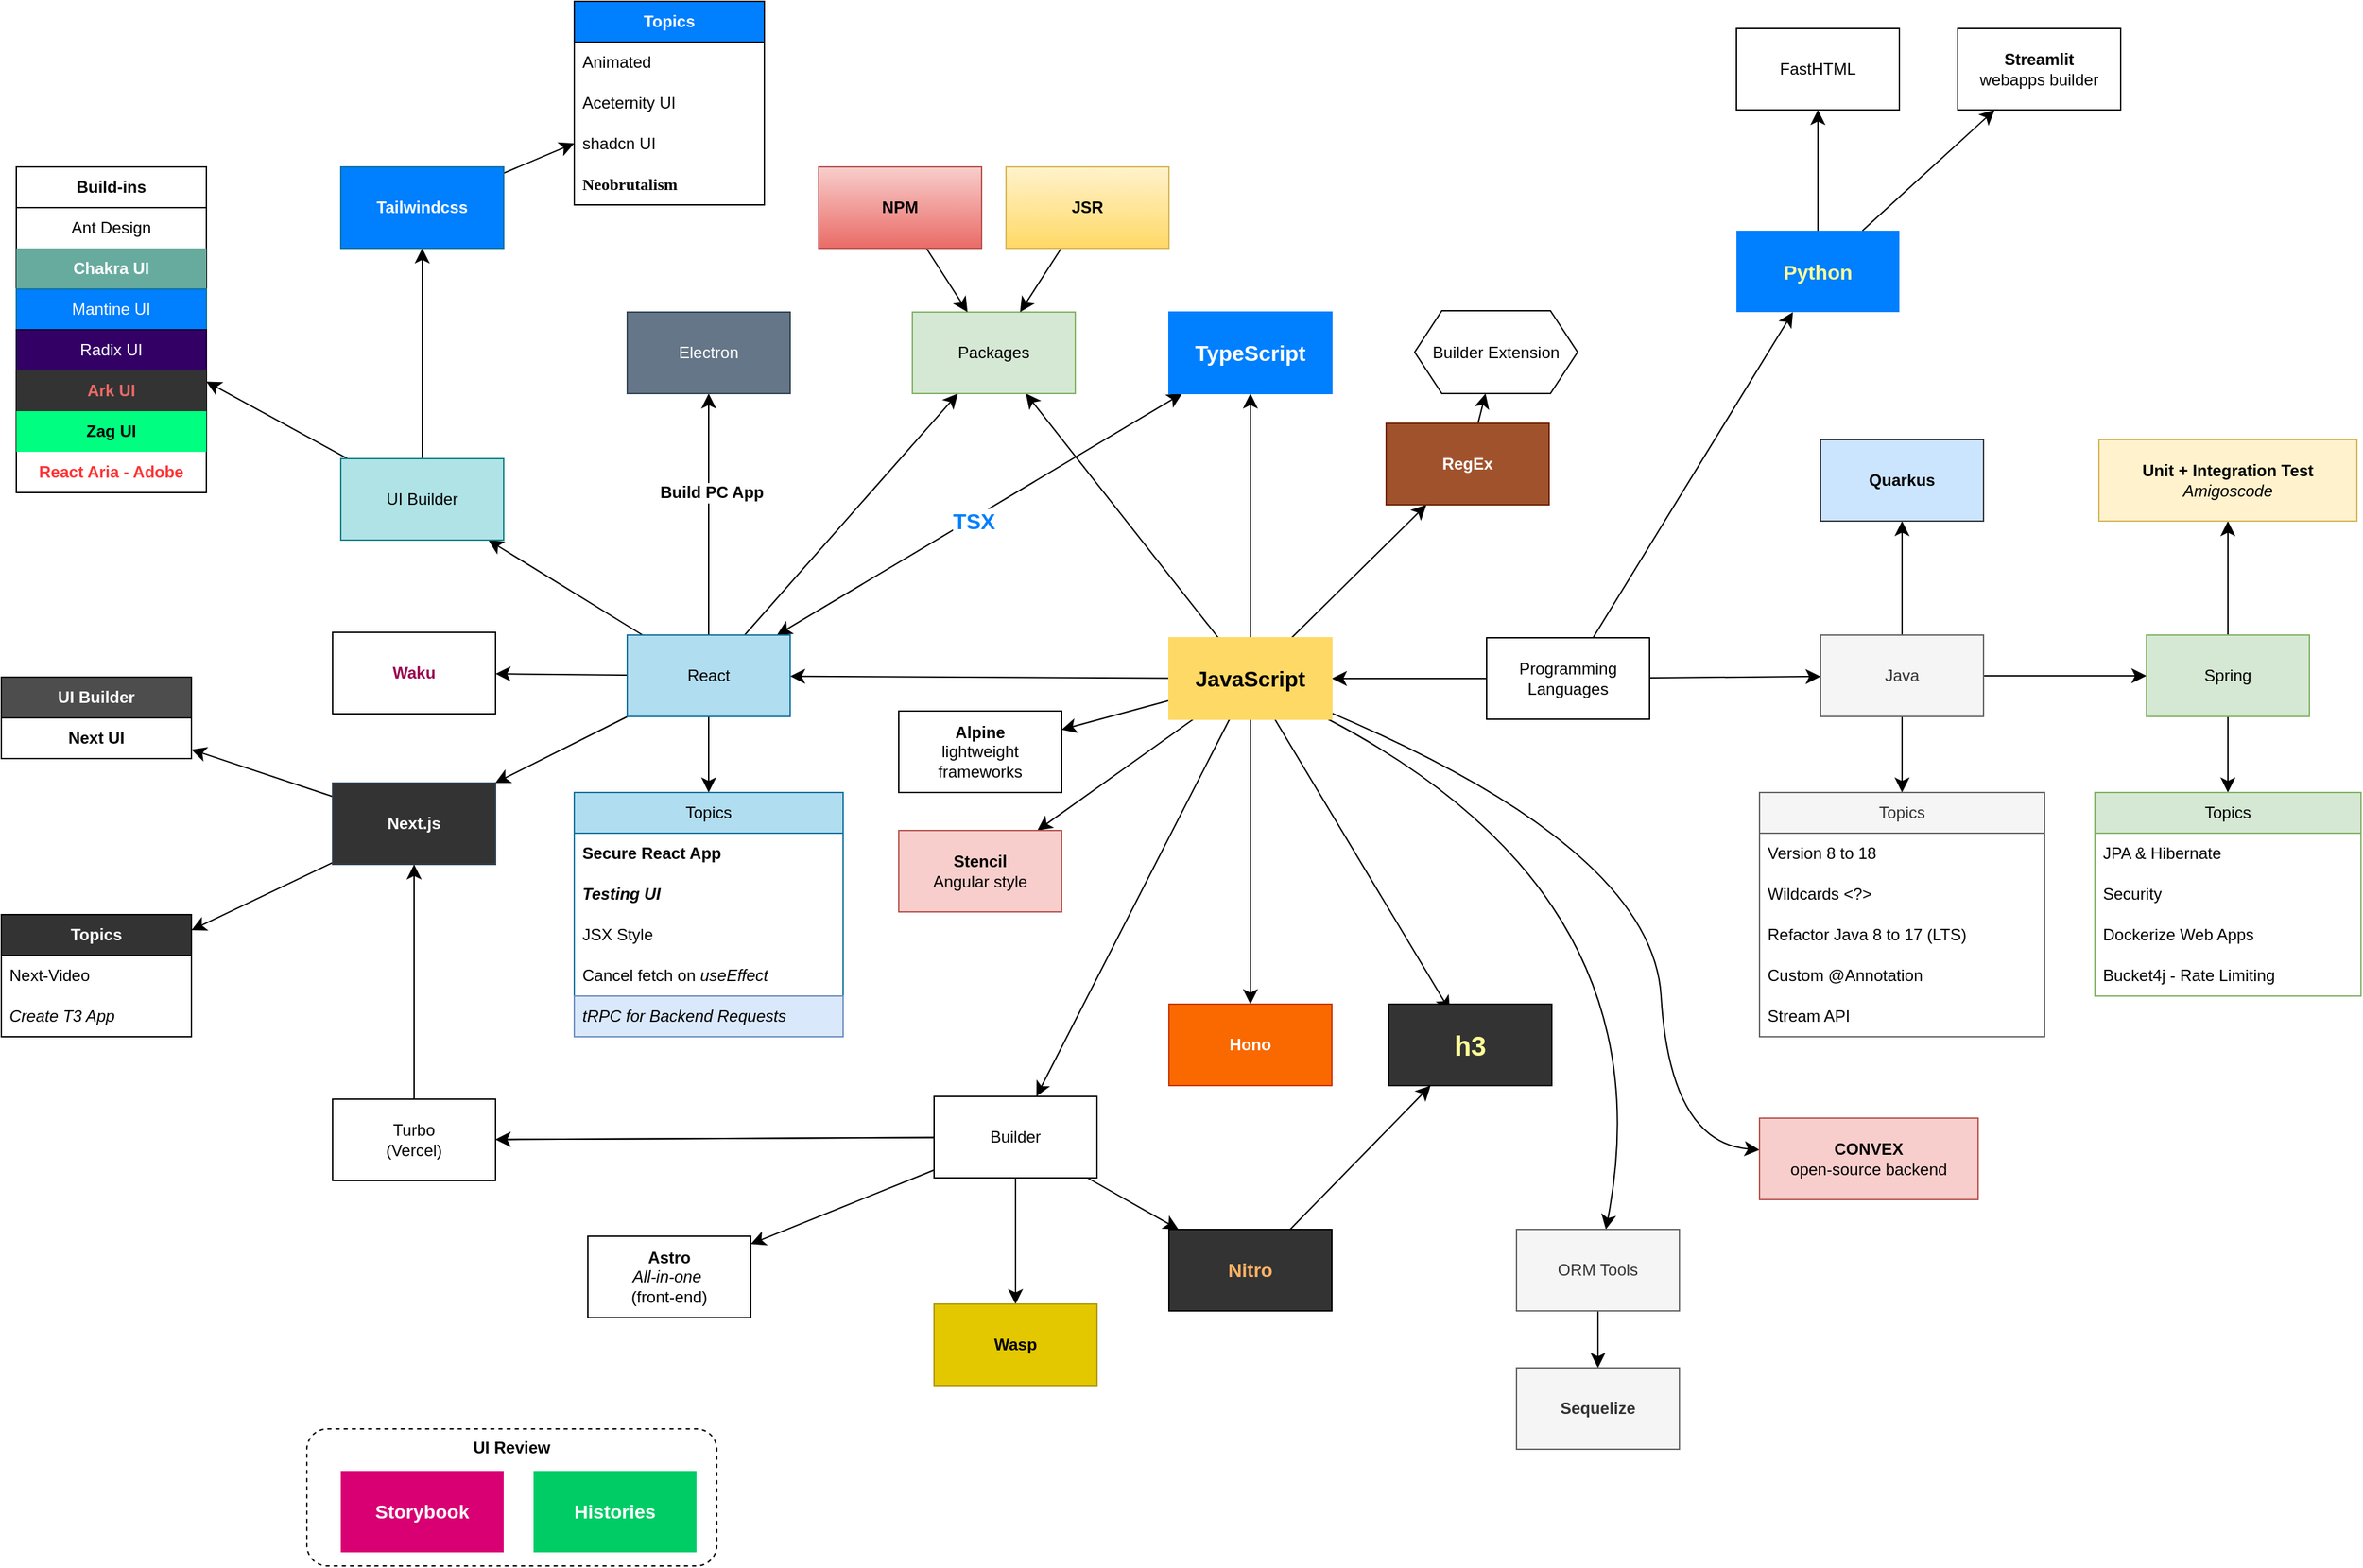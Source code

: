 <mxfile version="24.7.13" pages="5">
  <diagram name="Web tech" id="L8_Ru0DfRYATbcx9QnJk">
    <mxGraphModel dx="2312" dy="1195" grid="0" gridSize="10" guides="1" tooltips="1" connect="1" arrows="1" fold="1" page="0" pageScale="1" pageWidth="850" pageHeight="1100" math="0" shadow="0">
      <root>
        <mxCell id="0" />
        <mxCell id="1" parent="0" />
        <mxCell id="nC9ieNnPbug5NNrmApC4-4" value="UI Review" style="rounded=1;whiteSpace=wrap;html=1;dashed=1;verticalAlign=top;fontStyle=1" parent="1" vertex="1">
          <mxGeometry x="-985" y="707" width="302" height="101" as="geometry" />
        </mxCell>
        <mxCell id="A_tRMl9OzeEIElT0_HVN-3" value="" style="edgeStyle=none;curved=1;rounded=0;orthogonalLoop=1;jettySize=auto;html=1;fontSize=12;startSize=8;endSize=8;" parent="1" source="A_tRMl9OzeEIElT0_HVN-1" target="A_tRMl9OzeEIElT0_HVN-2" edge="1">
          <mxGeometry relative="1" as="geometry" />
        </mxCell>
        <mxCell id="A_tRMl9OzeEIElT0_HVN-25" value="" style="edgeStyle=none;curved=1;rounded=0;orthogonalLoop=1;jettySize=auto;html=1;fontSize=12;startSize=8;endSize=8;" parent="1" source="A_tRMl9OzeEIElT0_HVN-1" target="A_tRMl9OzeEIElT0_HVN-24" edge="1">
          <mxGeometry relative="1" as="geometry" />
        </mxCell>
        <mxCell id="ZOXKTP9DA9FZhsp-pYVh-1" style="edgeStyle=none;curved=1;rounded=0;orthogonalLoop=1;jettySize=auto;html=1;fontSize=12;startSize=8;endSize=8;" parent="1" source="A_tRMl9OzeEIElT0_HVN-1" target="ZOXKTP9DA9FZhsp-pYVh-2" edge="1">
          <mxGeometry relative="1" as="geometry">
            <mxPoint x="93" y="-142" as="targetPoint" />
          </mxGeometry>
        </mxCell>
        <mxCell id="A_tRMl9OzeEIElT0_HVN-1" value="Programming Languages" style="whiteSpace=wrap;html=1;" parent="1" vertex="1">
          <mxGeometry x="-116" y="124" width="120" height="60" as="geometry" />
        </mxCell>
        <mxCell id="A_tRMl9OzeEIElT0_HVN-5" value="" style="edgeStyle=none;curved=1;rounded=0;orthogonalLoop=1;jettySize=auto;html=1;fontSize=12;startSize=8;endSize=8;" parent="1" source="A_tRMl9OzeEIElT0_HVN-2" target="A_tRMl9OzeEIElT0_HVN-4" edge="1">
          <mxGeometry relative="1" as="geometry" />
        </mxCell>
        <mxCell id="A_tRMl9OzeEIElT0_HVN-12" value="" style="edgeStyle=none;curved=1;rounded=0;orthogonalLoop=1;jettySize=auto;html=1;fontSize=12;startSize=8;endSize=8;" parent="1" source="A_tRMl9OzeEIElT0_HVN-2" target="A_tRMl9OzeEIElT0_HVN-8" edge="1">
          <mxGeometry relative="1" as="geometry" />
        </mxCell>
        <mxCell id="gtdzPGcwlq-vu8Ylefqh-4" value="" style="edgeStyle=none;curved=1;rounded=0;orthogonalLoop=1;jettySize=auto;html=1;fontSize=12;startSize=8;endSize=8;" parent="1" source="A_tRMl9OzeEIElT0_HVN-2" target="gtdzPGcwlq-vu8Ylefqh-3" edge="1">
          <mxGeometry relative="1" as="geometry" />
        </mxCell>
        <UserObject label="Java" link="https://howtodoinjava.com/" linkTarget="_blank" id="A_tRMl9OzeEIElT0_HVN-2">
          <mxCell style="whiteSpace=wrap;html=1;fillColor=#f5f5f5;fontColor=#333333;strokeColor=#666666;" parent="1" vertex="1">
            <mxGeometry x="130" y="122" width="120" height="60" as="geometry" />
          </mxCell>
        </UserObject>
        <mxCell id="A_tRMl9OzeEIElT0_HVN-7" value="" style="edgeStyle=none;curved=1;rounded=0;orthogonalLoop=1;jettySize=auto;html=1;fontSize=12;startSize=8;endSize=8;" parent="1" source="A_tRMl9OzeEIElT0_HVN-4" target="A_tRMl9OzeEIElT0_HVN-6" edge="1">
          <mxGeometry relative="1" as="geometry" />
        </mxCell>
        <mxCell id="A_tRMl9OzeEIElT0_HVN-20" value="" style="edgeStyle=none;curved=1;rounded=0;orthogonalLoop=1;jettySize=auto;html=1;fontSize=12;startSize=8;endSize=8;" parent="1" source="A_tRMl9OzeEIElT0_HVN-4" target="A_tRMl9OzeEIElT0_HVN-16" edge="1">
          <mxGeometry relative="1" as="geometry" />
        </mxCell>
        <UserObject label="Spring" link="https://start.spring.io/" linkTarget="_blank" id="A_tRMl9OzeEIElT0_HVN-4">
          <mxCell style="whiteSpace=wrap;html=1;fillColor=#d5e8d4;strokeColor=#82b366;" parent="1" vertex="1">
            <mxGeometry x="370" y="122" width="120" height="60" as="geometry" />
          </mxCell>
        </UserObject>
        <UserObject label="&lt;div&gt;&lt;b&gt;Unit + Integration Test &lt;br&gt;&lt;/b&gt;&lt;/div&gt;&lt;div&gt;&lt;i&gt;Amigoscode&lt;/i&gt;&lt;br&gt;&lt;/div&gt;" link="https://www.youtube.com/watch?v=Geq60OVyBPg" linkTarget="_blank" id="A_tRMl9OzeEIElT0_HVN-6">
          <mxCell style="whiteSpace=wrap;html=1;fillColor=#fff2cc;strokeColor=#d6b656;" parent="1" vertex="1">
            <mxGeometry x="335" y="-22" width="190" height="60" as="geometry" />
          </mxCell>
        </UserObject>
        <mxCell id="A_tRMl9OzeEIElT0_HVN-8" value="Topics" style="swimlane;fontStyle=0;childLayout=stackLayout;horizontal=1;startSize=30;horizontalStack=0;resizeParent=1;resizeParentMax=0;resizeLast=0;collapsible=1;marginBottom=0;whiteSpace=wrap;html=1;fillColor=#f5f5f5;fontColor=#333333;strokeColor=#666666;" parent="1" vertex="1">
          <mxGeometry x="85" y="238" width="210" height="180" as="geometry" />
        </mxCell>
        <UserObject label="Version 8 to 18" link="https://www.youtube.com/watch?v=P7SI9mLwiqw" linkTarget="_blank" id="A_tRMl9OzeEIElT0_HVN-9">
          <mxCell style="text;strokeColor=none;fillColor=none;align=left;verticalAlign=middle;spacingLeft=4;spacingRight=4;overflow=hidden;points=[[0,0.5],[1,0.5]];portConstraint=eastwest;rotatable=0;whiteSpace=wrap;html=1;" parent="A_tRMl9OzeEIElT0_HVN-8" vertex="1">
            <mxGeometry y="30" width="210" height="30" as="geometry" />
          </mxCell>
        </UserObject>
        <UserObject label="Wildcards &amp;lt;?&amp;gt;" link="https://www.geeksforgeeks.org/wildcards-in-java/" linkTarget="_blank" id="A_tRMl9OzeEIElT0_HVN-10">
          <mxCell style="text;strokeColor=none;fillColor=none;align=left;verticalAlign=middle;spacingLeft=4;spacingRight=4;overflow=hidden;points=[[0,0.5],[1,0.5]];portConstraint=eastwest;rotatable=0;whiteSpace=wrap;html=1;" parent="A_tRMl9OzeEIElT0_HVN-8" vertex="1">
            <mxGeometry y="60" width="210" height="30" as="geometry" />
          </mxCell>
        </UserObject>
        <UserObject label="Refactor Java 8 to 17 (LTS)" link="https://www.youtube.com/watch?v=wW7uzc61tZ8" linkTarget="_blank" id="A_tRMl9OzeEIElT0_HVN-11">
          <mxCell style="text;strokeColor=none;fillColor=none;align=left;verticalAlign=middle;spacingLeft=4;spacingRight=4;overflow=hidden;points=[[0,0.5],[1,0.5]];portConstraint=eastwest;rotatable=0;whiteSpace=wrap;html=1;" parent="A_tRMl9OzeEIElT0_HVN-8" vertex="1">
            <mxGeometry y="90" width="210" height="30" as="geometry" />
          </mxCell>
        </UserObject>
        <UserObject label="Custom @Annotation" link="https://www.baeldung.com/java-custom-annotation" linkTarget="_blank" id="A_tRMl9OzeEIElT0_HVN-13">
          <mxCell style="text;strokeColor=none;fillColor=none;align=left;verticalAlign=middle;spacingLeft=4;spacingRight=4;overflow=hidden;points=[[0,0.5],[1,0.5]];portConstraint=eastwest;rotatable=0;whiteSpace=wrap;html=1;" parent="A_tRMl9OzeEIElT0_HVN-8" vertex="1">
            <mxGeometry y="120" width="210" height="30" as="geometry" />
          </mxCell>
        </UserObject>
        <UserObject label="Stream API" link="https://www.baeldung.com/java-streams" linkTarget="_blank" id="A_tRMl9OzeEIElT0_HVN-14">
          <mxCell style="text;strokeColor=none;fillColor=none;align=left;verticalAlign=middle;spacingLeft=4;spacingRight=4;overflow=hidden;points=[[0,0.5],[1,0.5]];portConstraint=eastwest;rotatable=0;whiteSpace=wrap;html=1;" parent="A_tRMl9OzeEIElT0_HVN-8" vertex="1">
            <mxGeometry y="150" width="210" height="30" as="geometry" />
          </mxCell>
        </UserObject>
        <mxCell id="A_tRMl9OzeEIElT0_HVN-16" value="Topics" style="swimlane;fontStyle=0;childLayout=stackLayout;horizontal=1;startSize=30;horizontalStack=0;resizeParent=1;resizeParentMax=0;resizeLast=0;collapsible=1;marginBottom=0;whiteSpace=wrap;html=1;fillColor=#d5e8d4;strokeColor=#82b366;" parent="1" vertex="1">
          <mxGeometry x="332" y="238" width="196" height="150" as="geometry" />
        </mxCell>
        <UserObject label="JPA &amp;amp; Hibernate" link="https://www.baeldung.com/learn-jpa-hibernate" linkTarget="_blank" id="A_tRMl9OzeEIElT0_HVN-17">
          <mxCell style="text;strokeColor=none;fillColor=none;align=left;verticalAlign=middle;spacingLeft=4;spacingRight=4;overflow=hidden;points=[[0,0.5],[1,0.5]];portConstraint=eastwest;rotatable=0;whiteSpace=wrap;html=1;" parent="A_tRMl9OzeEIElT0_HVN-16" vertex="1">
            <mxGeometry y="30" width="196" height="30" as="geometry" />
          </mxCell>
        </UserObject>
        <UserObject label="Security" link="https://www.baeldung.com/security-spring" linkTarget="_blank" id="A_tRMl9OzeEIElT0_HVN-18">
          <mxCell style="text;strokeColor=none;fillColor=none;align=left;verticalAlign=middle;spacingLeft=4;spacingRight=4;overflow=hidden;points=[[0,0.5],[1,0.5]];portConstraint=eastwest;rotatable=0;whiteSpace=wrap;html=1;" parent="A_tRMl9OzeEIElT0_HVN-16" vertex="1">
            <mxGeometry y="60" width="196" height="30" as="geometry" />
          </mxCell>
        </UserObject>
        <UserObject label="Dockerize Web Apps" link="https://www.youtube.com/watch?v=IGg1Rx29_O0" linkTarget="_blank" id="A_tRMl9OzeEIElT0_HVN-19">
          <mxCell style="text;strokeColor=none;fillColor=none;align=left;verticalAlign=middle;spacingLeft=4;spacingRight=4;overflow=hidden;points=[[0,0.5],[1,0.5]];portConstraint=eastwest;rotatable=0;whiteSpace=wrap;html=1;" parent="A_tRMl9OzeEIElT0_HVN-16" vertex="1">
            <mxGeometry y="90" width="196" height="30" as="geometry" />
          </mxCell>
        </UserObject>
        <UserObject label="Bucket4j - Rate Limiting" link="https://www.baeldung.com/spring-bucket4j" linkTarget="_blank" id="i6ncp-3hOTwfLUs94Z6H-1">
          <mxCell style="text;strokeColor=none;fillColor=none;align=left;verticalAlign=middle;spacingLeft=4;spacingRight=4;overflow=hidden;points=[[0,0.5],[1,0.5]];portConstraint=eastwest;rotatable=0;whiteSpace=wrap;html=1;" parent="A_tRMl9OzeEIElT0_HVN-16" vertex="1">
            <mxGeometry y="120" width="196" height="30" as="geometry" />
          </mxCell>
        </UserObject>
        <mxCell id="A_tRMl9OzeEIElT0_HVN-27" value="" style="edgeStyle=none;curved=1;rounded=0;orthogonalLoop=1;jettySize=auto;html=1;fontSize=12;startSize=8;endSize=8;" parent="1" source="A_tRMl9OzeEIElT0_HVN-24" target="A_tRMl9OzeEIElT0_HVN-26" edge="1">
          <mxGeometry relative="1" as="geometry" />
        </mxCell>
        <mxCell id="BcxkKTfhXMORWPRL0KGC-2" value="" style="edgeStyle=none;curved=1;rounded=0;orthogonalLoop=1;jettySize=auto;html=1;fontSize=12;startSize=8;endSize=8;" parent="1" source="A_tRMl9OzeEIElT0_HVN-24" target="BcxkKTfhXMORWPRL0KGC-1" edge="1">
          <mxGeometry relative="1" as="geometry" />
        </mxCell>
        <mxCell id="abSObEfRXy2xEbiDXByp-4" style="edgeStyle=none;curved=1;rounded=0;orthogonalLoop=1;jettySize=auto;html=1;fontSize=12;startSize=8;endSize=8;" parent="1" source="A_tRMl9OzeEIElT0_HVN-24" target="abSObEfRXy2xEbiDXByp-5" edge="1">
          <mxGeometry relative="1" as="geometry">
            <mxPoint x="-116" y="40" as="targetPoint" />
          </mxGeometry>
        </mxCell>
        <mxCell id="gtdzPGcwlq-vu8Ylefqh-2" value="" style="edgeStyle=none;curved=1;rounded=0;orthogonalLoop=1;jettySize=auto;html=1;fontSize=12;startSize=8;endSize=8;" parent="1" source="A_tRMl9OzeEIElT0_HVN-24" target="gtdzPGcwlq-vu8Ylefqh-1" edge="1">
          <mxGeometry relative="1" as="geometry" />
        </mxCell>
        <mxCell id="gtdzPGcwlq-vu8Ylefqh-6" style="edgeStyle=none;curved=1;rounded=0;orthogonalLoop=1;jettySize=auto;html=1;fontSize=12;startSize=8;endSize=8;entryX=0.375;entryY=0.083;entryDx=0;entryDy=0;entryPerimeter=0;" parent="1" source="A_tRMl9OzeEIElT0_HVN-24" target="gtdzPGcwlq-vu8Ylefqh-7" edge="1">
          <mxGeometry relative="1" as="geometry">
            <mxPoint x="-142" y="296" as="targetPoint" />
          </mxGeometry>
        </mxCell>
        <mxCell id="53xtW2w1oggNzxYsEOpB-1" style="edgeStyle=none;curved=1;rounded=0;orthogonalLoop=1;jettySize=auto;html=1;fontSize=12;startSize=8;endSize=8;" parent="1" source="A_tRMl9OzeEIElT0_HVN-24" target="53xtW2w1oggNzxYsEOpB-2" edge="1">
          <mxGeometry relative="1" as="geometry">
            <mxPoint x="-444" y="467" as="targetPoint" />
          </mxGeometry>
        </mxCell>
        <mxCell id="qTTSzeXdbrVouLklHGqS-1" style="edgeStyle=none;curved=1;rounded=0;orthogonalLoop=1;jettySize=auto;html=1;fontSize=12;startSize=8;endSize=8;" parent="1" source="A_tRMl9OzeEIElT0_HVN-24" target="qTTSzeXdbrVouLklHGqS-2" edge="1">
          <mxGeometry relative="1" as="geometry">
            <mxPoint x="-290" y="-58" as="targetPoint" />
          </mxGeometry>
        </mxCell>
        <mxCell id="P4aNXZZOPzhnbzfU1gq2-1" style="edgeStyle=none;curved=1;rounded=0;orthogonalLoop=1;jettySize=auto;html=1;fontSize=12;startSize=8;endSize=8;" parent="1" source="A_tRMl9OzeEIElT0_HVN-24" target="P4aNXZZOPzhnbzfU1gq2-2" edge="1">
          <mxGeometry relative="1" as="geometry">
            <mxPoint x="-46" y="564" as="targetPoint" />
            <Array as="points">
              <mxPoint x="19" y="316" />
            </Array>
          </mxGeometry>
        </mxCell>
        <mxCell id="P4aNXZZOPzhnbzfU1gq2-5" style="edgeStyle=none;curved=1;rounded=0;orthogonalLoop=1;jettySize=auto;html=1;fontSize=12;startSize=8;endSize=8;" parent="1" source="A_tRMl9OzeEIElT0_HVN-24" target="P4aNXZZOPzhnbzfU1gq2-6" edge="1">
          <mxGeometry relative="1" as="geometry">
            <mxPoint x="-414" y="229" as="targetPoint" />
          </mxGeometry>
        </mxCell>
        <mxCell id="P4aNXZZOPzhnbzfU1gq2-7" style="edgeStyle=none;curved=1;rounded=0;orthogonalLoop=1;jettySize=auto;html=1;fontSize=12;startSize=8;endSize=8;" parent="1" source="A_tRMl9OzeEIElT0_HVN-24" target="P4aNXZZOPzhnbzfU1gq2-8" edge="1">
          <mxGeometry relative="1" as="geometry">
            <mxPoint x="-448" y="346" as="targetPoint" />
          </mxGeometry>
        </mxCell>
        <mxCell id="BkHqPpIpfniqOpK-uPiZ-2" style="edgeStyle=none;curved=1;rounded=0;orthogonalLoop=1;jettySize=auto;html=1;fontSize=12;startSize=8;endSize=8;" parent="1" source="A_tRMl9OzeEIElT0_HVN-24" target="BkHqPpIpfniqOpK-uPiZ-3" edge="1">
          <mxGeometry relative="1" as="geometry">
            <mxPoint x="211" y="549" as="targetPoint" />
            <Array as="points">
              <mxPoint x="6" y="280" />
              <mxPoint x="19" y="496" />
            </Array>
          </mxGeometry>
        </mxCell>
        <UserObject label="JavaScript" link="https://javascript.info/" linkTarget="_blank" id="A_tRMl9OzeEIElT0_HVN-24">
          <mxCell style="whiteSpace=wrap;html=1;fillColor=#FFD966;strokeColor=#FFD966;fontStyle=1;fontSize=16;" parent="1" vertex="1">
            <mxGeometry x="-350" y="124" width="120" height="60" as="geometry" />
          </mxCell>
        </UserObject>
        <mxCell id="A_tRMl9OzeEIElT0_HVN-29" value="" style="edgeStyle=none;curved=1;rounded=0;orthogonalLoop=1;jettySize=auto;html=1;fontSize=12;startSize=8;endSize=8;" parent="1" source="A_tRMl9OzeEIElT0_HVN-26" target="A_tRMl9OzeEIElT0_HVN-28" edge="1">
          <mxGeometry relative="1" as="geometry" />
        </mxCell>
        <mxCell id="A_tRMl9OzeEIElT0_HVN-31" value="" style="edgeStyle=none;curved=1;rounded=0;orthogonalLoop=1;jettySize=auto;html=1;fontSize=12;startSize=8;endSize=8;" parent="1" source="A_tRMl9OzeEIElT0_HVN-26" target="A_tRMl9OzeEIElT0_HVN-30" edge="1">
          <mxGeometry relative="1" as="geometry" />
        </mxCell>
        <UserObject label="" linkTarget="_blank" id="A_tRMl9OzeEIElT0_HVN-35">
          <mxCell style="edgeStyle=none;curved=1;rounded=0;orthogonalLoop=1;jettySize=auto;html=1;fontSize=12;startSize=8;endSize=8;" parent="1" source="A_tRMl9OzeEIElT0_HVN-26" target="A_tRMl9OzeEIElT0_HVN-34" edge="1">
            <mxGeometry relative="1" as="geometry" />
          </mxCell>
        </UserObject>
        <UserObject label="Build PC App" link="https://www.youtube.com/watch?v=oAaS9ix8pes" linkTarget="_blank" id="NNfN1adVo9f_7PUxbY32-1">
          <mxCell style="edgeLabel;html=1;align=center;verticalAlign=middle;resizable=0;points=[];fontSize=12;fontStyle=1" parent="A_tRMl9OzeEIElT0_HVN-35" vertex="1" connectable="0">
            <mxGeometry x="0.173" y="-2" relative="1" as="geometry">
              <mxPoint y="-1" as="offset" />
            </mxGeometry>
          </mxCell>
        </UserObject>
        <mxCell id="A_tRMl9OzeEIElT0_HVN-51" value="" style="edgeStyle=none;curved=1;rounded=0;orthogonalLoop=1;jettySize=auto;html=1;fontSize=12;startSize=8;endSize=8;" parent="1" source="A_tRMl9OzeEIElT0_HVN-26" target="A_tRMl9OzeEIElT0_HVN-36" edge="1">
          <mxGeometry relative="1" as="geometry" />
        </mxCell>
        <mxCell id="BcxkKTfhXMORWPRL0KGC-3" style="edgeStyle=none;curved=1;rounded=0;orthogonalLoop=1;jettySize=auto;html=1;fontSize=12;startSize=8;endSize=8;" parent="1" source="A_tRMl9OzeEIElT0_HVN-26" target="BcxkKTfhXMORWPRL0KGC-1" edge="1">
          <mxGeometry relative="1" as="geometry" />
        </mxCell>
        <mxCell id="CK8qKhri677Nz2LYZ6qs-1" style="edgeStyle=none;curved=1;rounded=0;orthogonalLoop=1;jettySize=auto;html=1;fontSize=12;startSize=8;endSize=8;" parent="1" source="A_tRMl9OzeEIElT0_HVN-26" target="CK8qKhri677Nz2LYZ6qs-2" edge="1">
          <mxGeometry relative="1" as="geometry">
            <mxPoint x="-841" y="237" as="targetPoint" />
          </mxGeometry>
        </mxCell>
        <UserObject label="" linkTarget="_blank" id="qTTSzeXdbrVouLklHGqS-4">
          <mxCell style="edgeStyle=none;curved=1;rounded=0;orthogonalLoop=1;jettySize=auto;html=1;fontSize=12;startSize=8;endSize=8;startArrow=classic;startFill=1;" parent="1" source="A_tRMl9OzeEIElT0_HVN-26" target="qTTSzeXdbrVouLklHGqS-2" edge="1">
            <mxGeometry relative="1" as="geometry" />
          </mxCell>
        </UserObject>
        <UserObject label="TSX" link="https://react-typescript-cheatsheet.netlify.app" linkTarget="_blank" id="qTTSzeXdbrVouLklHGqS-5">
          <mxCell style="edgeLabel;html=1;align=center;verticalAlign=middle;resizable=0;points=[];fontSize=16;fontStyle=1;fontColor=#007FFF;" parent="qTTSzeXdbrVouLklHGqS-4" vertex="1" connectable="0">
            <mxGeometry x="-0.037" y="-2" relative="1" as="geometry">
              <mxPoint as="offset" />
            </mxGeometry>
          </mxCell>
        </UserObject>
        <UserObject label="React" link="https://react.dev/" linkTarget="_blank" id="A_tRMl9OzeEIElT0_HVN-26">
          <mxCell style="whiteSpace=wrap;html=1;fillColor=#b1ddf0;strokeColor=#10739e;" parent="1" vertex="1">
            <mxGeometry x="-749" y="122" width="120" height="60" as="geometry" />
          </mxCell>
        </UserObject>
        <mxCell id="PbQ7yQ_LRAN5g7_FVF_x-1" value="" style="edgeStyle=none;curved=1;rounded=0;orthogonalLoop=1;jettySize=auto;html=1;fontSize=12;startSize=8;endSize=8;" parent="1" source="A_tRMl9OzeEIElT0_HVN-28" target="PbQ7yQ_LRAN5g7_FVF_x-2" edge="1">
          <mxGeometry relative="1" as="geometry">
            <mxPoint x="-1064" y="355" as="targetPoint" />
          </mxGeometry>
        </mxCell>
        <mxCell id="vaXD-Aw6iruf5Hm8J5wq-19" style="edgeStyle=none;curved=1;rounded=0;orthogonalLoop=1;jettySize=auto;html=1;fontSize=12;startSize=8;endSize=8;" parent="1" source="A_tRMl9OzeEIElT0_HVN-28" target="vaXD-Aw6iruf5Hm8J5wq-17" edge="1">
          <mxGeometry relative="1" as="geometry" />
        </mxCell>
        <UserObject label="Next.js" link="https://nextjs.org/" linkTarget="_blank" id="A_tRMl9OzeEIElT0_HVN-28">
          <mxCell style="whiteSpace=wrap;html=1;fillColor=#333333;strokeColor=#314354;fontColor=#ffffff;fontStyle=1" parent="1" vertex="1">
            <mxGeometry x="-966" y="231" width="120" height="60" as="geometry" />
          </mxCell>
        </UserObject>
        <mxCell id="A_tRMl9OzeEIElT0_HVN-33" value="" style="edgeStyle=none;curved=1;rounded=0;orthogonalLoop=1;jettySize=auto;html=1;fontSize=12;startSize=8;endSize=8;" parent="1" source="A_tRMl9OzeEIElT0_HVN-30" target="vaXD-Aw6iruf5Hm8J5wq-4" edge="1">
          <mxGeometry relative="1" as="geometry">
            <mxPoint x="-1105.049" y="-154" as="targetPoint" />
          </mxGeometry>
        </mxCell>
        <mxCell id="53xtW2w1oggNzxYsEOpB-19" value="" style="edgeStyle=none;curved=1;rounded=0;orthogonalLoop=1;jettySize=auto;html=1;fontSize=12;startSize=8;endSize=8;" parent="1" source="A_tRMl9OzeEIElT0_HVN-30" target="53xtW2w1oggNzxYsEOpB-18" edge="1">
          <mxGeometry relative="1" as="geometry" />
        </mxCell>
        <mxCell id="A_tRMl9OzeEIElT0_HVN-30" value="UI Builder" style="whiteSpace=wrap;html=1;fillColor=#b0e3e6;strokeColor=#0e8088;" parent="1" vertex="1">
          <mxGeometry x="-960" y="-8" width="120" height="60" as="geometry" />
        </mxCell>
        <UserObject label="Electron" linkTarget="_blank" link="https://www.electronjs.org/" id="A_tRMl9OzeEIElT0_HVN-34">
          <mxCell style="whiteSpace=wrap;html=1;fillColor=#647687;strokeColor=#314354;fontColor=#ffffff;" parent="1" vertex="1">
            <mxGeometry x="-749" y="-116" width="120" height="60" as="geometry" />
          </mxCell>
        </UserObject>
        <mxCell id="A_tRMl9OzeEIElT0_HVN-36" value="Topics" style="swimlane;fontStyle=0;childLayout=stackLayout;horizontal=1;startSize=30;horizontalStack=0;resizeParent=1;resizeParentMax=0;resizeLast=0;collapsible=1;marginBottom=0;whiteSpace=wrap;html=1;fillColor=#b1ddf0;strokeColor=#10739e;" parent="1" vertex="1">
          <mxGeometry x="-788" y="238" width="198" height="180" as="geometry" />
        </mxCell>
        <UserObject label="Secure React App" link="https://www.freecodecamp.org/news/best-practices-for-security-of-your-react-js-application/" linkTarget="_blank" id="A_tRMl9OzeEIElT0_HVN-37">
          <mxCell style="text;align=left;verticalAlign=middle;spacingLeft=4;spacingRight=4;overflow=hidden;points=[[0,0.5],[1,0.5]];portConstraint=eastwest;rotatable=0;whiteSpace=wrap;html=1;fontStyle=1" parent="A_tRMl9OzeEIElT0_HVN-36" vertex="1">
            <mxGeometry y="30" width="198" height="30" as="geometry" />
          </mxCell>
        </UserObject>
        <UserObject label="Testing UI" link="https://www.youtube.com/playlist?list=PLC3y8-rFHvwirqe1KHFCHJ0RqNuN61SJd" linkTarget="_blank" id="A_tRMl9OzeEIElT0_HVN-38">
          <mxCell style="text;strokeColor=none;fillColor=none;align=left;verticalAlign=middle;spacingLeft=4;spacingRight=4;overflow=hidden;points=[[0,0.5],[1,0.5]];portConstraint=eastwest;rotatable=0;whiteSpace=wrap;html=1;fontStyle=3" parent="A_tRMl9OzeEIElT0_HVN-36" vertex="1">
            <mxGeometry y="60" width="198" height="30" as="geometry" />
          </mxCell>
        </UserObject>
        <UserObject label="JSX Style" link="https://airbnb.io/javascript/react/" linkTarget="_blank" id="LZDjGuLIjO9N8Cgg-rzT-2">
          <mxCell style="text;strokeColor=none;fillColor=none;align=left;verticalAlign=middle;spacingLeft=4;spacingRight=4;overflow=hidden;points=[[0,0.5],[1,0.5]];portConstraint=eastwest;rotatable=0;whiteSpace=wrap;html=1;" parent="A_tRMl9OzeEIElT0_HVN-36" vertex="1">
            <mxGeometry y="90" width="198" height="30" as="geometry" />
          </mxCell>
        </UserObject>
        <UserObject label="Cancel fetch on &lt;i&gt;useEffect&lt;/i&gt;" link="https://plainenglish.io/community/how-to-cancel-fetch-and-axios-requests-in-react-useeffect-hook" linkTarget="_blank" id="nC9ieNnPbug5NNrmApC4-1">
          <mxCell style="text;strokeColor=none;fillColor=none;align=left;verticalAlign=middle;spacingLeft=4;spacingRight=4;overflow=hidden;points=[[0,0.5],[1,0.5]];portConstraint=eastwest;rotatable=0;whiteSpace=wrap;html=1;" parent="A_tRMl9OzeEIElT0_HVN-36" vertex="1">
            <mxGeometry y="120" width="198" height="30" as="geometry" />
          </mxCell>
        </UserObject>
        <UserObject label="tRPC for Backend Requests" link="https://blog.openreplay.com/using-trpc-for-backend-requests-with-react" linkTarget="_blank" id="BkHqPpIpfniqOpK-uPiZ-1">
          <mxCell style="text;strokeColor=#6c8ebf;fillColor=#dae8fc;align=left;verticalAlign=middle;spacingLeft=4;spacingRight=4;overflow=hidden;points=[[0,0.5],[1,0.5]];portConstraint=eastwest;rotatable=0;whiteSpace=wrap;html=1;fontStyle=2;" parent="A_tRMl9OzeEIElT0_HVN-36" vertex="1">
            <mxGeometry y="150" width="198" height="30" as="geometry" />
          </mxCell>
        </UserObject>
        <UserObject label="Packages" link="https://docs.google.com/spreadsheets/d/1jOXX-Q-QajfHaKHrD3v7qxB8P6t8QTAwo1B-WVbQ02Y/edit?usp=sharing" linkTarget="_blank" id="BcxkKTfhXMORWPRL0KGC-1">
          <mxCell style="whiteSpace=wrap;html=1;fillColor=#d5e8d4;strokeColor=#82b366;" parent="1" vertex="1">
            <mxGeometry x="-539" y="-116" width="120" height="60" as="geometry" />
          </mxCell>
        </UserObject>
        <mxCell id="vaXD-Aw6iruf5Hm8J5wq-3" style="edgeStyle=none;curved=1;rounded=0;orthogonalLoop=1;jettySize=auto;html=1;fontSize=12;startSize=8;endSize=8;" parent="1" source="abSObEfRXy2xEbiDXByp-5" target="vaXD-Aw6iruf5Hm8J5wq-1" edge="1">
          <mxGeometry relative="1" as="geometry" />
        </mxCell>
        <UserObject label="RegEx" link="https://www.freecodecamp.org/news/regex-in-javascript/" linkTarget="_blank" id="abSObEfRXy2xEbiDXByp-5">
          <mxCell style="whiteSpace=wrap;html=1;fillColor=#a0522d;strokeColor=#6D1F00;fontColor=#ffffff;fontStyle=1" parent="1" vertex="1">
            <mxGeometry x="-190" y="-34" width="120" height="60" as="geometry" />
          </mxCell>
        </UserObject>
        <UserObject label="Hono" link="https://hono.dev/" linkTarget="_blank" id="gtdzPGcwlq-vu8Ylefqh-1">
          <mxCell style="whiteSpace=wrap;html=1;fillColor=#fa6800;strokeColor=#C73500;fontColor=#FFFFFF;fontStyle=1" parent="1" vertex="1">
            <mxGeometry x="-350" y="394" width="120" height="60" as="geometry" />
          </mxCell>
        </UserObject>
        <UserObject label="Quarkus" link="https://quarkus.io/" linkTarget="_blank" id="gtdzPGcwlq-vu8Ylefqh-3">
          <mxCell style="whiteSpace=wrap;html=1;fillColor=#cce5ff;strokeColor=#36393d;fontStyle=1" parent="1" vertex="1">
            <mxGeometry x="130" y="-22" width="120" height="60" as="geometry" />
          </mxCell>
        </UserObject>
        <UserObject label="h3" link="https://h3.unjs.io/" linkTarget="_blank" id="gtdzPGcwlq-vu8Ylefqh-7">
          <mxCell style="whiteSpace=wrap;html=1;fillColor=#333333;fontColor=#FFFF99;fontStyle=1;fontSize=20;textShadow=0;labelBorderColor=none;labelBackgroundColor=none;" parent="1" vertex="1">
            <mxGeometry x="-188" y="394" width="120" height="60" as="geometry" />
          </mxCell>
        </UserObject>
        <mxCell id="K2NDRn_nagTR5p5qmxOj-4" style="edgeStyle=none;curved=1;rounded=0;orthogonalLoop=1;jettySize=auto;html=1;fontSize=12;startSize=8;endSize=8;" parent="1" source="K2NDRn_nagTR5p5qmxOj-1" target="BcxkKTfhXMORWPRL0KGC-1" edge="1">
          <mxGeometry relative="1" as="geometry" />
        </mxCell>
        <UserObject label="NPM" link="https://www.npmjs.com/" linkTarget="_blank" id="K2NDRn_nagTR5p5qmxOj-1">
          <mxCell style="whiteSpace=wrap;html=1;fillColor=#f8cecc;gradientColor=#ea6b66;strokeColor=#b85450;fontStyle=1" parent="1" vertex="1">
            <mxGeometry x="-608" y="-223" width="120" height="60" as="geometry" />
          </mxCell>
        </UserObject>
        <mxCell id="K2NDRn_nagTR5p5qmxOj-3" style="edgeStyle=none;curved=1;rounded=0;orthogonalLoop=1;jettySize=auto;html=1;fontSize=12;startSize=8;endSize=8;" parent="1" source="K2NDRn_nagTR5p5qmxOj-2" target="BcxkKTfhXMORWPRL0KGC-1" edge="1">
          <mxGeometry relative="1" as="geometry" />
        </mxCell>
        <UserObject label="JSR" link="https://jsr.io/" linkTarget="_blank" id="K2NDRn_nagTR5p5qmxOj-2">
          <mxCell style="whiteSpace=wrap;html=1;fillColor=#fff2cc;gradientColor=#ffd966;strokeColor=#d6b656;fontStyle=1" parent="1" vertex="1">
            <mxGeometry x="-470" y="-223" width="120" height="60" as="geometry" />
          </mxCell>
        </UserObject>
        <UserObject label="Waku" link="https://waku.gg/" linkTarget="_blank" id="CK8qKhri677Nz2LYZ6qs-2">
          <mxCell style="whiteSpace=wrap;html=1;fontStyle=1;fontColor=#99004D;" parent="1" vertex="1">
            <mxGeometry x="-966" y="120" width="120" height="60" as="geometry" />
          </mxCell>
        </UserObject>
        <mxCell id="53xtW2w1oggNzxYsEOpB-4" value="" style="edgeStyle=none;curved=1;rounded=0;orthogonalLoop=1;jettySize=auto;html=1;fontSize=12;startSize=8;endSize=8;" parent="1" source="53xtW2w1oggNzxYsEOpB-2" target="53xtW2w1oggNzxYsEOpB-3" edge="1">
          <mxGeometry relative="1" as="geometry" />
        </mxCell>
        <mxCell id="53xtW2w1oggNzxYsEOpB-8" value="" style="edgeStyle=none;curved=1;rounded=0;orthogonalLoop=1;jettySize=auto;html=1;fontSize=12;startSize=8;endSize=8;" parent="1" source="53xtW2w1oggNzxYsEOpB-2" target="53xtW2w1oggNzxYsEOpB-3" edge="1">
          <mxGeometry relative="1" as="geometry" />
        </mxCell>
        <mxCell id="53xtW2w1oggNzxYsEOpB-10" style="edgeStyle=none;curved=1;rounded=0;orthogonalLoop=1;jettySize=auto;html=1;fontSize=12;startSize=8;endSize=8;" parent="1" source="53xtW2w1oggNzxYsEOpB-2" target="53xtW2w1oggNzxYsEOpB-11" edge="1">
          <mxGeometry relative="1" as="geometry">
            <mxPoint x="-330" y="536" as="targetPoint" />
          </mxGeometry>
        </mxCell>
        <mxCell id="53xtW2w1oggNzxYsEOpB-15" value="" style="edgeStyle=none;curved=1;rounded=0;orthogonalLoop=1;jettySize=auto;html=1;fontSize=12;startSize=8;endSize=8;" parent="1" source="53xtW2w1oggNzxYsEOpB-2" target="53xtW2w1oggNzxYsEOpB-14" edge="1">
          <mxGeometry relative="1" as="geometry" />
        </mxCell>
        <mxCell id="53xtW2w1oggNzxYsEOpB-17" value="" style="edgeStyle=none;curved=1;rounded=0;orthogonalLoop=1;jettySize=auto;html=1;fontSize=12;startSize=8;endSize=8;" parent="1" source="53xtW2w1oggNzxYsEOpB-2" target="53xtW2w1oggNzxYsEOpB-16" edge="1">
          <mxGeometry relative="1" as="geometry" />
        </mxCell>
        <mxCell id="53xtW2w1oggNzxYsEOpB-2" value="Builder" style="whiteSpace=wrap;html=1;" parent="1" vertex="1">
          <mxGeometry x="-523" y="462" width="120" height="60" as="geometry" />
        </mxCell>
        <mxCell id="53xtW2w1oggNzxYsEOpB-6" style="edgeStyle=none;curved=1;rounded=0;orthogonalLoop=1;jettySize=auto;html=1;fontSize=12;startSize=8;endSize=8;" parent="1" source="53xtW2w1oggNzxYsEOpB-3" target="A_tRMl9OzeEIElT0_HVN-28" edge="1">
          <mxGeometry relative="1" as="geometry">
            <mxPoint x="-749" y="117" as="targetPoint" />
          </mxGeometry>
        </mxCell>
        <UserObject label="&lt;div&gt;Turbo&lt;/div&gt;&lt;div&gt;(Vercel)&lt;br&gt;&lt;/div&gt;" link="https://turbo.build/" linkTarget="_blank" id="53xtW2w1oggNzxYsEOpB-3">
          <mxCell style="whiteSpace=wrap;html=1;" parent="1" vertex="1">
            <mxGeometry x="-966" y="464" width="120" height="60" as="geometry" />
          </mxCell>
        </UserObject>
        <mxCell id="53xtW2w1oggNzxYsEOpB-12" style="edgeStyle=none;curved=1;rounded=0;orthogonalLoop=1;jettySize=auto;html=1;fontSize=12;startSize=8;endSize=8;" parent="1" source="53xtW2w1oggNzxYsEOpB-11" target="gtdzPGcwlq-vu8Ylefqh-7" edge="1">
          <mxGeometry relative="1" as="geometry">
            <mxPoint x="-290" y="462" as="targetPoint" />
          </mxGeometry>
        </mxCell>
        <UserObject label="Nitro" link="https://nitro.unjs.io/" linkTarget="_blank" id="53xtW2w1oggNzxYsEOpB-11">
          <mxCell style="whiteSpace=wrap;html=1;fillColor=#333333;fontColor=#FFB366;fontStyle=1;fontSize=14;" parent="1" vertex="1">
            <mxGeometry x="-350" y="560" width="120" height="60" as="geometry" />
          </mxCell>
        </UserObject>
        <UserObject label="&lt;div&gt;&lt;b&gt;Astro&lt;/b&gt;&lt;/div&gt;&lt;div&gt;&lt;i&gt;All-in-one&lt;/i&gt;&amp;nbsp;&lt;/div&gt;&lt;div&gt;(front-end)&lt;br&gt;&lt;/div&gt;" link="https://astro.build/" linkTarget="_blank" id="53xtW2w1oggNzxYsEOpB-14">
          <mxCell style="whiteSpace=wrap;html=1;" parent="1" vertex="1">
            <mxGeometry x="-778" y="565" width="120" height="60" as="geometry" />
          </mxCell>
        </UserObject>
        <UserObject label="Wasp" link="https://wasp-lang.dev/" linkTarget="_blank" id="53xtW2w1oggNzxYsEOpB-16">
          <mxCell style="whiteSpace=wrap;html=1;fillColor=#e3c800;fontColor=#000000;strokeColor=#B09500;fontStyle=1" parent="1" vertex="1">
            <mxGeometry x="-523" y="615" width="120" height="60" as="geometry" />
          </mxCell>
        </UserObject>
        <mxCell id="53xtW2w1oggNzxYsEOpB-24" value="" style="edgeStyle=none;curved=1;rounded=0;orthogonalLoop=1;jettySize=auto;html=1;fontSize=12;startSize=8;endSize=8;" parent="1" source="53xtW2w1oggNzxYsEOpB-18" target="53xtW2w1oggNzxYsEOpB-20" edge="1">
          <mxGeometry relative="1" as="geometry">
            <mxPoint x="-1132" y="188" as="targetPoint" />
          </mxGeometry>
        </mxCell>
        <mxCell id="53xtW2w1oggNzxYsEOpB-18" value="Tailwindcss" style="whiteSpace=wrap;html=1;fillColor=#007FFF;strokeColor=#10739e;fontColor=#FFFFFF;fontStyle=1" parent="1" vertex="1">
          <mxGeometry x="-960" y="-223" width="120" height="60" as="geometry" />
        </mxCell>
        <mxCell id="53xtW2w1oggNzxYsEOpB-20" value="Topics" style="swimlane;fontStyle=1;childLayout=stackLayout;horizontal=1;startSize=30;horizontalStack=0;resizeParent=1;resizeParentMax=0;resizeLast=0;collapsible=1;marginBottom=0;whiteSpace=wrap;html=1;fillColor=#007FFF;fontColor=#FFFFFF;" parent="1" vertex="1">
          <mxGeometry x="-788" y="-345" width="140" height="150" as="geometry" />
        </mxCell>
        <UserObject label="Animated" link="https://www.tailwindcss-animated.com/" linkTarget="_blank" id="53xtW2w1oggNzxYsEOpB-21">
          <mxCell style="text;strokeColor=none;fillColor=none;align=left;verticalAlign=middle;spacingLeft=4;spacingRight=4;overflow=hidden;points=[[0,0.5],[1,0.5]];portConstraint=eastwest;rotatable=0;whiteSpace=wrap;html=1;" parent="53xtW2w1oggNzxYsEOpB-20" vertex="1">
            <mxGeometry y="30" width="140" height="30" as="geometry" />
          </mxCell>
        </UserObject>
        <UserObject label="Aceternity UI" link="https://ui.aceternity.com/" linkTarget="_blank" id="2A8ZFKeaI4tce9xDM0_u-1">
          <mxCell style="text;strokeColor=none;fillColor=none;align=left;verticalAlign=middle;spacingLeft=4;spacingRight=4;overflow=hidden;points=[[0,0.5],[1,0.5]];portConstraint=eastwest;rotatable=0;whiteSpace=wrap;html=1;" parent="53xtW2w1oggNzxYsEOpB-20" vertex="1">
            <mxGeometry y="60" width="140" height="30" as="geometry" />
          </mxCell>
        </UserObject>
        <UserObject label="shadcn UI" link="https://ui.shadcn.com/" linkTarget="_blank" id="2A8ZFKeaI4tce9xDM0_u-2">
          <mxCell style="text;strokeColor=none;fillColor=none;align=left;verticalAlign=middle;spacingLeft=4;spacingRight=4;overflow=hidden;points=[[0,0.5],[1,0.5]];portConstraint=eastwest;rotatable=0;whiteSpace=wrap;html=1;" parent="53xtW2w1oggNzxYsEOpB-20" vertex="1">
            <mxGeometry y="90" width="140" height="30" as="geometry" />
          </mxCell>
        </UserObject>
        <UserObject label="Neobrutalism" link="https://www.neobrutalism.dev/" linkTarget="_blank" id="LTpFMUf67eu7t7tmUohA-1">
          <mxCell style="text;strokeColor=none;fillColor=none;align=left;verticalAlign=middle;spacingLeft=4;spacingRight=4;overflow=hidden;points=[[0,0.5],[1,0.5]];portConstraint=eastwest;rotatable=0;whiteSpace=wrap;html=1;fontStyle=1;fontFamily=Verdana;" parent="53xtW2w1oggNzxYsEOpB-20" vertex="1">
            <mxGeometry y="120" width="140" height="30" as="geometry" />
          </mxCell>
        </UserObject>
        <UserObject label="TypeScript" link="https://www.typescriptlang.org/" linkTarget="_blank" id="qTTSzeXdbrVouLklHGqS-2">
          <mxCell style="whiteSpace=wrap;html=1;fillColor=#0080ff;strokeColor=#007FFF;fontColor=#FFFFFF;fontStyle=1;fontSize=16;" parent="1" vertex="1">
            <mxGeometry x="-350" y="-116" width="120" height="60" as="geometry" />
          </mxCell>
        </UserObject>
        <mxCell id="P4aNXZZOPzhnbzfU1gq2-4" value="" style="edgeStyle=none;curved=1;rounded=0;orthogonalLoop=1;jettySize=auto;html=1;fontSize=12;startSize=8;endSize=8;" parent="1" source="P4aNXZZOPzhnbzfU1gq2-2" target="P4aNXZZOPzhnbzfU1gq2-3" edge="1">
          <mxGeometry relative="1" as="geometry" />
        </mxCell>
        <mxCell id="P4aNXZZOPzhnbzfU1gq2-2" value="ORM Tools" style="whiteSpace=wrap;html=1;fillColor=#f5f5f5;fontColor=#333333;strokeColor=#666666;" parent="1" vertex="1">
          <mxGeometry x="-94" y="560" width="120" height="60" as="geometry" />
        </mxCell>
        <UserObject label="Sequelize" link="https://sequelize.org/" linkTarget="_blank" id="P4aNXZZOPzhnbzfU1gq2-3">
          <mxCell style="whiteSpace=wrap;html=1;fillColor=#f5f5f5;fontColor=#333333;strokeColor=#666666;fontStyle=1" parent="1" vertex="1">
            <mxGeometry x="-94" y="662" width="120" height="60" as="geometry" />
          </mxCell>
        </UserObject>
        <UserObject label="&lt;b&gt;Alpine&lt;/b&gt;&lt;br&gt;lightweight frameworks" link="https://alpinejs.dev/" linkTarget="_blank" id="P4aNXZZOPzhnbzfU1gq2-6">
          <mxCell style="whiteSpace=wrap;html=1;" parent="1" vertex="1">
            <mxGeometry x="-549" y="178" width="120" height="60" as="geometry" />
          </mxCell>
        </UserObject>
        <UserObject label="&lt;b&gt;Stencil&lt;/b&gt;&lt;br&gt;Angular style" link="https://stenciljs.com/" linkTarget="_blank" id="P4aNXZZOPzhnbzfU1gq2-8">
          <mxCell style="whiteSpace=wrap;html=1;fillColor=#f8cecc;strokeColor=#b85450;" parent="1" vertex="1">
            <mxGeometry x="-549" y="266" width="120" height="60" as="geometry" />
          </mxCell>
        </UserObject>
        <mxCell id="PbQ7yQ_LRAN5g7_FVF_x-2" value="Topics" style="swimlane;fontStyle=1;childLayout=stackLayout;horizontal=1;startSize=30;horizontalStack=0;resizeParent=1;resizeParentMax=0;resizeLast=0;collapsible=1;marginBottom=0;whiteSpace=wrap;html=1;fontColor=#FFFFFF;fillColor=#333333;" parent="1" vertex="1">
          <mxGeometry x="-1210" y="328" width="140" height="90" as="geometry" />
        </mxCell>
        <UserObject label="&lt;div&gt;Next-Video&lt;/div&gt;" link="https://next-video.dev/" linkTarget="_blank" id="PbQ7yQ_LRAN5g7_FVF_x-3">
          <mxCell style="text;strokeColor=none;fillColor=none;align=left;verticalAlign=middle;spacingLeft=4;spacingRight=4;overflow=hidden;points=[[0,0.5],[1,0.5]];portConstraint=eastwest;rotatable=0;whiteSpace=wrap;html=1;" parent="PbQ7yQ_LRAN5g7_FVF_x-2" vertex="1">
            <mxGeometry y="30" width="140" height="30" as="geometry" />
          </mxCell>
        </UserObject>
        <UserObject label="Create T3 App" link="https://create.t3.gg/" linkTarget="_blank" id="HfrLA47bF_TZHdPNwhm1-1">
          <mxCell style="text;strokeColor=none;fillColor=none;align=left;verticalAlign=middle;spacingLeft=4;spacingRight=4;overflow=hidden;points=[[0,0.5],[1,0.5]];portConstraint=eastwest;rotatable=0;whiteSpace=wrap;html=1;fontStyle=2" vertex="1" parent="PbQ7yQ_LRAN5g7_FVF_x-2">
            <mxGeometry y="60" width="140" height="30" as="geometry" />
          </mxCell>
        </UserObject>
        <mxCell id="nC9ieNnPbug5NNrmApC4-2" value="Histories" style="whiteSpace=wrap;html=1;fillColor=#00CC66;strokeColor=none;fontColor=#FFFFFF;fontStyle=1;fontSize=14;" parent="1" vertex="1">
          <mxGeometry x="-818" y="738" width="120" height="60" as="geometry" />
        </mxCell>
        <mxCell id="nC9ieNnPbug5NNrmApC4-3" value="Storybook" style="whiteSpace=wrap;html=1;fillColor=#d80073;fontColor=#ffffff;strokeColor=none;fontStyle=1;fontSize=14;" parent="1" vertex="1">
          <mxGeometry x="-960" y="738" width="120" height="60" as="geometry" />
        </mxCell>
        <mxCell id="ZOXKTP9DA9FZhsp-pYVh-4" value="" style="edgeStyle=none;curved=1;rounded=0;orthogonalLoop=1;jettySize=auto;html=1;fontSize=12;startSize=8;endSize=8;" parent="1" source="ZOXKTP9DA9FZhsp-pYVh-2" target="ZOXKTP9DA9FZhsp-pYVh-3" edge="1">
          <mxGeometry relative="1" as="geometry" />
        </mxCell>
        <mxCell id="ZLbGvOdpzxMGInyplLeC-2" style="edgeStyle=none;curved=1;rounded=0;orthogonalLoop=1;jettySize=auto;html=1;fontSize=12;startSize=8;endSize=8;" parent="1" source="ZOXKTP9DA9FZhsp-pYVh-2" target="ZLbGvOdpzxMGInyplLeC-1" edge="1">
          <mxGeometry relative="1" as="geometry" />
        </mxCell>
        <mxCell id="ZOXKTP9DA9FZhsp-pYVh-2" value="Python" style="whiteSpace=wrap;html=1;fillColor=#007FFF;strokeColor=none;fontColor=#FFFF99;fontStyle=1;fontSize=15;" parent="1" vertex="1">
          <mxGeometry x="68" y="-176" width="120" height="60" as="geometry" />
        </mxCell>
        <UserObject label="FastHTML" link="https://fastht.ml" linkTarget="_blank" id="ZOXKTP9DA9FZhsp-pYVh-3">
          <mxCell style="whiteSpace=wrap;html=1;" parent="1" vertex="1">
            <mxGeometry x="68" y="-325" width="120" height="60" as="geometry" />
          </mxCell>
        </UserObject>
        <UserObject label="&lt;div&gt;&lt;b&gt;CONVEX&lt;/b&gt;&lt;/div&gt;&lt;div&gt;open-source backend&lt;br&gt;&lt;/div&gt;" link="https://www.convex.dev/" linkTarget="_blank" id="BkHqPpIpfniqOpK-uPiZ-3">
          <mxCell style="whiteSpace=wrap;html=1;fillColor=#f8cecc;strokeColor=#b85450;" parent="1" vertex="1">
            <mxGeometry x="85" y="478" width="161" height="60" as="geometry" />
          </mxCell>
        </UserObject>
        <UserObject label="Builder Extension" link="https://regexp.dev/" linkTarget="_blank" id="vaXD-Aw6iruf5Hm8J5wq-1">
          <mxCell style="shape=hexagon;perimeter=hexagonPerimeter2;whiteSpace=wrap;html=1;fixedSize=1;" parent="1" vertex="1">
            <mxGeometry x="-169" y="-117" width="120" height="61" as="geometry" />
          </mxCell>
        </UserObject>
        <mxCell id="vaXD-Aw6iruf5Hm8J5wq-4" value="Build-ins" style="swimlane;fontStyle=1;childLayout=stackLayout;horizontal=1;startSize=30;horizontalStack=0;resizeParent=1;resizeParentMax=0;resizeLast=0;collapsible=1;marginBottom=0;whiteSpace=wrap;html=1;align=center;" parent="1" vertex="1">
          <mxGeometry x="-1199" y="-223" width="140" height="240" as="geometry" />
        </mxCell>
        <mxCell id="vaXD-Aw6iruf5Hm8J5wq-7" value="Ant Design" style="text;strokeColor=none;fillColor=none;align=center;verticalAlign=middle;spacingLeft=4;spacingRight=4;overflow=hidden;points=[[0,0.5],[1,0.5]];portConstraint=eastwest;rotatable=0;whiteSpace=wrap;html=1;" parent="vaXD-Aw6iruf5Hm8J5wq-4" vertex="1">
          <mxGeometry y="30" width="140" height="30" as="geometry" />
        </mxCell>
        <UserObject label="Chakra UI" link="https://v2.chakra-ui.com/" linkTarget="_blank" id="vaXD-Aw6iruf5Hm8J5wq-14">
          <mxCell style="text;strokeColor=none;fillColor=#67AB9F;align=center;verticalAlign=middle;spacingLeft=4;spacingRight=4;overflow=hidden;points=[[0,0.5],[1,0.5]];portConstraint=eastwest;rotatable=0;whiteSpace=wrap;html=1;fontColor=#FFFFFF;fontStyle=1" parent="vaXD-Aw6iruf5Hm8J5wq-4" vertex="1">
            <mxGeometry y="60" width="140" height="30" as="geometry" />
          </mxCell>
        </UserObject>
        <UserObject label="Mantine UI" link="https://mantine.dev/" linkTarget="_blank" id="vaXD-Aw6iruf5Hm8J5wq-5">
          <mxCell style="text;strokeColor=#10739e;fillColor=#007FFF;align=center;verticalAlign=middle;spacingLeft=4;spacingRight=4;overflow=hidden;points=[[0,0.5],[1,0.5]];portConstraint=eastwest;rotatable=0;whiteSpace=wrap;html=1;fontColor=#FFFFFF;" parent="vaXD-Aw6iruf5Hm8J5wq-4" vertex="1">
            <mxGeometry y="90" width="140" height="30" as="geometry" />
          </mxCell>
        </UserObject>
        <UserObject label="Radix UI" link="https://www.radix-ui.com/" linkTarget="_blank" id="vaXD-Aw6iruf5Hm8J5wq-6">
          <mxCell style="text;strokeColor=#190033;fillColor=#330066;align=center;verticalAlign=middle;spacingLeft=4;spacingRight=4;overflow=hidden;points=[[0,0.5],[1,0.5]];portConstraint=eastwest;rotatable=0;whiteSpace=wrap;html=1;fontColor=#ffffff;" parent="vaXD-Aw6iruf5Hm8J5wq-4" vertex="1">
            <mxGeometry y="120" width="140" height="30" as="geometry" />
          </mxCell>
        </UserObject>
        <UserObject label="Ark UI" link="https://ark-ui.com/" linkTarget="_blank" id="vaXD-Aw6iruf5Hm8J5wq-8">
          <mxCell style="text;strokeColor=none;fillColor=#333333;align=center;verticalAlign=middle;spacingLeft=4;spacingRight=4;overflow=hidden;points=[[0,0.5],[1,0.5]];portConstraint=eastwest;rotatable=0;whiteSpace=wrap;html=1;fontColor=#EA6B66;fontStyle=1" parent="vaXD-Aw6iruf5Hm8J5wq-4" vertex="1">
            <mxGeometry y="150" width="140" height="30" as="geometry" />
          </mxCell>
        </UserObject>
        <UserObject label="Zag UI" link="https://zagjs.com/" linkTarget="_blank" id="vaXD-Aw6iruf5Hm8J5wq-15">
          <mxCell style="text;strokeColor=none;fillColor=#00FF80;align=center;verticalAlign=middle;spacingLeft=4;spacingRight=4;overflow=hidden;points=[[0,0.5],[1,0.5]];portConstraint=eastwest;rotatable=0;whiteSpace=wrap;html=1;fontStyle=1" parent="vaXD-Aw6iruf5Hm8J5wq-4" vertex="1">
            <mxGeometry y="180" width="140" height="30" as="geometry" />
          </mxCell>
        </UserObject>
        <UserObject label="React Aria - Adobe" link="https://react-spectrum.adobe.com/react-aria/" linkTarget="_blank" id="vaXD-Aw6iruf5Hm8J5wq-16">
          <mxCell style="text;align=center;verticalAlign=middle;spacingLeft=4;spacingRight=4;overflow=hidden;points=[[0,0.5],[1,0.5]];portConstraint=eastwest;rotatable=0;whiteSpace=wrap;html=1;fontStyle=1;fontColor=#FF3333;" parent="vaXD-Aw6iruf5Hm8J5wq-4" vertex="1">
            <mxGeometry y="210" width="140" height="30" as="geometry" />
          </mxCell>
        </UserObject>
        <mxCell id="vaXD-Aw6iruf5Hm8J5wq-17" value="UI Builder" style="swimlane;fontStyle=1;childLayout=stackLayout;horizontal=1;startSize=30;horizontalStack=0;resizeParent=1;resizeParentMax=0;resizeLast=0;collapsible=1;marginBottom=0;whiteSpace=wrap;html=1;fontColor=#FFFFFF;fillColor=#4D4D4D;" parent="1" vertex="1">
          <mxGeometry x="-1210" y="153" width="140" height="60" as="geometry" />
        </mxCell>
        <UserObject label="Next UI" link="https://nextui.org/" linkTarget="_blank" id="vaXD-Aw6iruf5Hm8J5wq-18">
          <mxCell style="text;strokeColor=none;fillColor=none;align=center;verticalAlign=middle;spacingLeft=4;spacingRight=4;overflow=hidden;points=[[0,0.5],[1,0.5]];portConstraint=eastwest;rotatable=0;whiteSpace=wrap;html=1;fontStyle=1" parent="vaXD-Aw6iruf5Hm8J5wq-17" vertex="1">
            <mxGeometry y="30" width="140" height="30" as="geometry" />
          </mxCell>
        </UserObject>
        <UserObject label="&lt;div&gt;&lt;b&gt;Streamlit&lt;/b&gt;&lt;/div&gt;webapps builder" link="https://streamlit.io/" linkTarget="_blank" id="ZLbGvOdpzxMGInyplLeC-1">
          <mxCell style="whiteSpace=wrap;html=1;" parent="1" vertex="1">
            <mxGeometry x="231" y="-325" width="120" height="60" as="geometry" />
          </mxCell>
        </UserObject>
      </root>
    </mxGraphModel>
  </diagram>
  <diagram id="3JJq7_LsB5F_0fVbgoNV" name="Tools">
    <mxGraphModel grid="0" page="0" gridSize="10" guides="1" tooltips="1" connect="1" arrows="1" fold="1" pageScale="1" pageWidth="850" pageHeight="1100" math="0" shadow="0">
      <root>
        <mxCell id="0" />
        <mxCell id="1" parent="0" />
        <mxCell id="gdyrMoNw_UskbmaSD4pv-2" value="Waiting for order ..." style="rounded=1;whiteSpace=wrap;html=1;verticalAlign=top;dashed=1;fontStyle=1" vertex="1" parent="1">
          <mxGeometry x="1090" y="295" width="579" height="420" as="geometry" />
        </mxCell>
        <mxCell id="U4sh9j2leXejgMHAaHw0-8" value="OPEN SOURCE" style="rounded=1;whiteSpace=wrap;html=1;dashed=1;verticalAlign=top;fontStyle=1" parent="1" vertex="1">
          <mxGeometry x="262" y="488" width="178" height="317" as="geometry" />
        </mxCell>
        <mxCell id="9arUadQ4yYCubv_NrZ63-1" value="ONLINE IDE" style="rounded=1;whiteSpace=wrap;html=1;dashed=1;verticalAlign=top;fontStyle=1" parent="1" vertex="1">
          <mxGeometry x="-208" y="37.5" width="224" height="347" as="geometry" />
        </mxCell>
        <mxCell id="JMtL9tblvnOGUnaOan4T-3" value="" style="edgeStyle=none;curved=1;rounded=0;orthogonalLoop=1;jettySize=auto;html=1;fontSize=12;startSize=8;endSize=8;" parent="1" source="JMtL9tblvnOGUnaOan4T-1" target="JMtL9tblvnOGUnaOan4T-2" edge="1">
          <mxGeometry relative="1" as="geometry" />
        </mxCell>
        <mxCell id="JMtL9tblvnOGUnaOan4T-5" value="" style="edgeStyle=none;curved=1;rounded=0;orthogonalLoop=1;jettySize=auto;html=1;fontSize=12;startSize=8;endSize=8;" parent="1" source="JMtL9tblvnOGUnaOan4T-1" target="JMtL9tblvnOGUnaOan4T-4" edge="1">
          <mxGeometry relative="1" as="geometry" />
        </mxCell>
        <mxCell id="JMtL9tblvnOGUnaOan4T-7" value="" style="edgeStyle=none;curved=1;rounded=0;orthogonalLoop=1;jettySize=auto;html=1;fontSize=12;startSize=8;endSize=8;" parent="1" source="JMtL9tblvnOGUnaOan4T-1" target="JMtL9tblvnOGUnaOan4T-6" edge="1">
          <mxGeometry relative="1" as="geometry" />
        </mxCell>
        <mxCell id="9arUadQ4yYCubv_NrZ63-3" value="" style="edgeStyle=none;curved=1;rounded=0;orthogonalLoop=1;jettySize=auto;html=1;fontSize=12;startSize=8;endSize=8;" parent="1" source="JMtL9tblvnOGUnaOan4T-1" target="9arUadQ4yYCubv_NrZ63-2" edge="1">
          <mxGeometry relative="1" as="geometry" />
        </mxCell>
        <mxCell id="JMtL9tblvnOGUnaOan4T-1" value="&lt;div&gt;Sandbox&lt;/div&gt;" style="whiteSpace=wrap;html=1;fontStyle=1;" parent="1" vertex="1">
          <mxGeometry x="84" y="76" width="120" height="60" as="geometry" />
        </mxCell>
        <UserObject label="CodeSandbox" link="https://codesandbox.io" linkTarget="_blank" id="JMtL9tblvnOGUnaOan4T-2">
          <mxCell style="whiteSpace=wrap;html=1;fontStyle=1;fillColor=#647687;strokeColor=#314354;fontColor=#ffffff;" parent="1" vertex="1">
            <mxGeometry x="-156" y="76" width="120" height="60" as="geometry" />
          </mxCell>
        </UserObject>
        <UserObject label="StackBliz" link="https://stackblitz.com/" linkTarget="_blank" id="JMtL9tblvnOGUnaOan4T-4">
          <mxCell style="whiteSpace=wrap;html=1;fontStyle=1;fillColor=#0050ef;strokeColor=#001DBC;fontColor=#ffffff;" parent="1" vertex="1">
            <mxGeometry x="-156" y="181" width="120" height="60" as="geometry" />
          </mxCell>
        </UserObject>
        <UserObject label="IDX - Google" link="https://idx.google.com/" linkTarget="_blank" id="JMtL9tblvnOGUnaOan4T-6">
          <mxCell style="whiteSpace=wrap;html=1;fontStyle=1;fillColor=#6a00ff;strokeColor=#3700CC;fontColor=#ffffff;" parent="1" vertex="1">
            <mxGeometry x="-156" y="286" width="120" height="60" as="geometry" />
          </mxCell>
        </UserObject>
        <mxCell id="SjWWZ0eTn_zPqFBhJ8x_-4" value="" style="edgeStyle=none;curved=1;rounded=0;orthogonalLoop=1;jettySize=auto;html=1;fontSize=12;startSize=8;endSize=8;" parent="1" source="SjWWZ0eTn_zPqFBhJ8x_-2" target="SjWWZ0eTn_zPqFBhJ8x_-5" edge="1">
          <mxGeometry relative="1" as="geometry">
            <mxPoint x="479" y="108.043" as="targetPoint" />
          </mxGeometry>
        </mxCell>
        <mxCell id="SjWWZ0eTn_zPqFBhJ8x_-2" value="&lt;div&gt;Data&lt;/div&gt;&lt;div&gt;Generator&lt;/div&gt;" style="whiteSpace=wrap;html=1;fontStyle=1;fillColor=#bac8d3;strokeColor=#23445d;" parent="1" vertex="1">
          <mxGeometry x="291" y="76" width="120" height="60" as="geometry" />
        </mxCell>
        <mxCell id="SjWWZ0eTn_zPqFBhJ8x_-5" value="Fake" style="swimlane;fontStyle=0;childLayout=stackLayout;horizontal=1;startSize=30;horizontalStack=0;resizeParent=1;resizeParentMax=0;resizeLast=0;collapsible=1;marginBottom=0;whiteSpace=wrap;html=1;fillColor=#bac8d3;strokeColor=#23445d;" parent="1" vertex="1">
          <mxGeometry x="490" y="76" width="140" height="60" as="geometry" />
        </mxCell>
        <UserObject label="Dummy JSON API" link="https://dummyjson.com/" linkTarget="_blank" id="SjWWZ0eTn_zPqFBhJ8x_-8">
          <mxCell style="text;strokeColor=none;fillColor=none;align=left;verticalAlign=middle;spacingLeft=4;spacingRight=4;overflow=hidden;points=[[0,0.5],[1,0.5]];portConstraint=eastwest;rotatable=0;whiteSpace=wrap;html=1;" parent="SjWWZ0eTn_zPqFBhJ8x_-5" vertex="1">
            <mxGeometry y="30" width="140" height="30" as="geometry" />
          </mxCell>
        </UserObject>
        <mxCell id="OG3WyJguVLHWraRyRoSs-2" value="Desinger" style="swimlane;fontStyle=0;childLayout=stackLayout;horizontal=1;startSize=30;horizontalStack=0;resizeParent=1;resizeParentMax=0;resizeLast=0;collapsible=1;marginBottom=0;whiteSpace=wrap;html=1;fillColor=#f8cecc;strokeColor=#b85450;" parent="1" vertex="1">
          <mxGeometry x="287" y="200" width="308" height="120" as="geometry" />
        </mxCell>
        <UserObject label="Visualize Color" link="https://www.realtimecolors.com" linkTarget="_blank" id="OG3WyJguVLHWraRyRoSs-3">
          <mxCell style="text;strokeColor=none;fillColor=none;align=left;verticalAlign=middle;spacingLeft=4;spacingRight=4;overflow=hidden;points=[[0,0.5],[1,0.5]];portConstraint=eastwest;rotatable=0;whiteSpace=wrap;html=1;fontStyle=1" parent="OG3WyJguVLHWraRyRoSs-2" vertex="1">
            <mxGeometry y="30" width="308" height="30" as="geometry" />
          </mxCell>
        </UserObject>
        <UserObject label="Color Designer" link="https://colordesigner.io/" linkTarget="_blank" id="P-L7PcqTwOfKVDczYR_d-3">
          <mxCell style="text;strokeColor=none;fillColor=none;align=left;verticalAlign=middle;spacingLeft=4;spacingRight=4;overflow=hidden;points=[[0,0.5],[1,0.5]];portConstraint=eastwest;rotatable=0;whiteSpace=wrap;html=1;" parent="OG3WyJguVLHWraRyRoSs-2" vertex="1">
            <mxGeometry y="60" width="308" height="30" as="geometry" />
          </mxCell>
        </UserObject>
        <UserObject label="Directly Design &amp;amp; Code" link="https://www.builder.io/" linkTarget="_blank" id="4zy6sULp3GY6dcmEXORq-1">
          <mxCell style="text;strokeColor=none;fillColor=none;align=left;verticalAlign=middle;spacingLeft=4;spacingRight=4;overflow=hidden;points=[[0,0.5],[1,0.5]];portConstraint=eastwest;rotatable=0;whiteSpace=wrap;html=1;" parent="OG3WyJguVLHWraRyRoSs-2" vertex="1">
            <mxGeometry y="90" width="308" height="30" as="geometry" />
          </mxCell>
        </UserObject>
        <UserObject label="PLAYCODE" link="https://playcode.io/" linkTarget="_blank" id="9arUadQ4yYCubv_NrZ63-2">
          <mxCell style="whiteSpace=wrap;html=1;fontStyle=1;fillColor=#008a00;fontColor=#ffffff;strokeColor=#005700;" parent="1" vertex="1">
            <mxGeometry x="84" y="208" width="120" height="60" as="geometry" />
          </mxCell>
        </UserObject>
        <mxCell id="fw-T1TVsTlp3wpW5CUQG-3" value="" style="edgeStyle=none;curved=1;rounded=0;orthogonalLoop=1;jettySize=auto;html=1;fontSize=12;startSize=8;endSize=8;" parent="1" source="fw-T1TVsTlp3wpW5CUQG-1" target="fw-T1TVsTlp3wpW5CUQG-2" edge="1">
          <mxGeometry relative="1" as="geometry" />
        </mxCell>
        <mxCell id="fw-T1TVsTlp3wpW5CUQG-1" value="Mapping" style="whiteSpace=wrap;html=1;" parent="1" vertex="1">
          <mxGeometry x="286" y="-69" width="120" height="60" as="geometry" />
        </mxCell>
        <UserObject label="FlowMapp" link="https://www.flowmapp.com/" linkTarget="_blank" id="fw-T1TVsTlp3wpW5CUQG-2">
          <mxCell style="whiteSpace=wrap;html=1;fillColor=#cce5ff;strokeColor=#36393d;" parent="1" vertex="1">
            <mxGeometry x="490" y="-69" width="120" height="60" as="geometry" />
          </mxCell>
        </UserObject>
        <mxCell id="Nq_pTSd0G6SMP2AiAlOS-2" value="File Checker" style="swimlane;fontStyle=0;childLayout=stackLayout;horizontal=1;startSize=30;horizontalStack=0;resizeParent=1;resizeParentMax=0;resizeLast=0;collapsible=1;marginBottom=0;whiteSpace=wrap;html=1;fillColor=#ffff88;strokeColor=#36393d;" parent="1" vertex="1">
          <mxGeometry x="637" y="200" width="140" height="60" as="geometry" />
        </mxCell>
        <UserObject label="Diff Checker" link="https://www.diffchecker.com/" linkTarget="_blank" id="Nq_pTSd0G6SMP2AiAlOS-4">
          <mxCell style="text;strokeColor=none;fillColor=none;align=left;verticalAlign=middle;spacingLeft=4;spacingRight=4;overflow=hidden;points=[[0,0.5],[1,0.5]];portConstraint=eastwest;rotatable=0;whiteSpace=wrap;html=1;" parent="Nq_pTSd0G6SMP2AiAlOS-2" vertex="1">
            <mxGeometry y="30" width="140" height="30" as="geometry" />
          </mxCell>
        </UserObject>
        <mxCell id="U4sh9j2leXejgMHAaHw0-3" value="" style="edgeStyle=none;curved=1;rounded=0;orthogonalLoop=1;jettySize=auto;html=1;fontSize=12;startSize=8;endSize=8;" parent="1" source="U4sh9j2leXejgMHAaHw0-1" target="U4sh9j2leXejgMHAaHw0-2" edge="1">
          <mxGeometry relative="1" as="geometry" />
        </mxCell>
        <mxCell id="U4sh9j2leXejgMHAaHw0-5" value="" style="edgeStyle=none;curved=1;rounded=0;orthogonalLoop=1;jettySize=auto;html=1;fontSize=12;startSize=8;endSize=8;" parent="1" source="U4sh9j2leXejgMHAaHw0-1" target="U4sh9j2leXejgMHAaHw0-4" edge="1">
          <mxGeometry relative="1" as="geometry" />
        </mxCell>
        <mxCell id="U4sh9j2leXejgMHAaHw0-7" value="" style="edgeStyle=none;curved=1;rounded=0;orthogonalLoop=1;jettySize=auto;html=1;fontSize=12;startSize=8;endSize=8;" parent="1" source="U4sh9j2leXejgMHAaHw0-1" target="U4sh9j2leXejgMHAaHw0-6" edge="1">
          <mxGeometry relative="1" as="geometry" />
        </mxCell>
        <mxCell id="JVOiFiqqGXSkuSWTBjDO-4" value="" style="edgeStyle=none;curved=1;rounded=0;orthogonalLoop=1;jettySize=auto;html=1;fontSize=12;startSize=8;endSize=8;" parent="1" source="U4sh9j2leXejgMHAaHw0-1" target="JVOiFiqqGXSkuSWTBjDO-3" edge="1">
          <mxGeometry relative="1" as="geometry" />
        </mxCell>
        <mxCell id="eTL5YelD0MzE3RISA-mn-2" style="edgeStyle=none;curved=1;rounded=0;orthogonalLoop=1;jettySize=auto;html=1;fontSize=12;startSize=8;endSize=8;" parent="1" source="U4sh9j2leXejgMHAaHw0-1" target="eTL5YelD0MzE3RISA-mn-1" edge="1">
          <mxGeometry relative="1" as="geometry" />
        </mxCell>
        <mxCell id="U4sh9j2leXejgMHAaHw0-1" value="Documents" style="whiteSpace=wrap;html=1;" parent="1" vertex="1">
          <mxGeometry x="84" y="517" width="120" height="60" as="geometry" />
        </mxCell>
        <UserObject label="Notion" link="https://www.notion.so/" linkTarget="_blank" id="U4sh9j2leXejgMHAaHw0-2">
          <mxCell style="whiteSpace=wrap;html=1;fontStyle=1;strokeWidth=2;" parent="1" vertex="1">
            <mxGeometry x="-114" y="517" width="120" height="60" as="geometry" />
          </mxCell>
        </UserObject>
        <UserObject label="&lt;div&gt;Docusaurus&lt;/div&gt;&lt;span style=&quot;font-weight: normal;&quot;&gt;Static Pages&lt;/span&gt;" link="https://docusaurus.io/" linkTarget="_blank" id="U4sh9j2leXejgMHAaHw0-4">
          <mxCell style="whiteSpace=wrap;html=1;fillColor=#008a00;fontColor=#ffffff;strokeColor=#005700;fontStyle=1" parent="1" vertex="1">
            <mxGeometry x="291" y="517" width="120" height="60" as="geometry" />
          </mxCell>
        </UserObject>
        <UserObject label="&lt;div&gt;Twosapp&lt;/div&gt;&lt;span style=&quot;font-weight: normal;&quot;&gt;Free&lt;/span&gt;" link="https://www.twosapp.com/home" linkTarget="_blank" id="U4sh9j2leXejgMHAaHw0-6">
          <mxCell style="whiteSpace=wrap;html=1;fontStyle=1" parent="1" vertex="1">
            <mxGeometry x="291" y="610" width="120" height="60" as="geometry" />
          </mxCell>
        </UserObject>
        <mxCell id="PTDVZ807vzRn3D3d6CCD-3" value="" style="edgeStyle=none;curved=1;rounded=0;orthogonalLoop=1;jettySize=auto;html=1;fontSize=12;startSize=8;endSize=8;" parent="1" source="PTDVZ807vzRn3D3d6CCD-1" target="PTDVZ807vzRn3D3d6CCD-2" edge="1">
          <mxGeometry relative="1" as="geometry" />
        </mxCell>
        <mxCell id="JVOiFiqqGXSkuSWTBjDO-1" style="edgeStyle=none;curved=1;rounded=0;orthogonalLoop=1;jettySize=auto;html=1;fontSize=12;startSize=8;endSize=8;" parent="1" source="PTDVZ807vzRn3D3d6CCD-1" target="U4sh9j2leXejgMHAaHw0-6" edge="1">
          <mxGeometry relative="1" as="geometry" />
        </mxCell>
        <mxCell id="gdyrMoNw_UskbmaSD4pv-1" style="edgeStyle=none;curved=1;rounded=0;orthogonalLoop=1;jettySize=auto;html=1;fontSize=12;startSize=8;endSize=8;" edge="1" parent="1" source="PTDVZ807vzRn3D3d6CCD-1" target="4-BX3yJHwEfxN6rnvuA3-2">
          <mxGeometry relative="1" as="geometry" />
        </mxCell>
        <mxCell id="PTDVZ807vzRn3D3d6CCD-1" value="Productivity" style="whiteSpace=wrap;html=1;" parent="1" vertex="1">
          <mxGeometry x="500" y="517" width="120" height="60" as="geometry" />
        </mxCell>
        <UserObject label="Legend" link="https://legendapp.com/" linkTarget="_blank" id="PTDVZ807vzRn3D3d6CCD-2">
          <mxCell style="whiteSpace=wrap;html=1;fillColor=#1ba1e2;fontColor=#ffffff;strokeColor=#006EAF;fontStyle=1;fontSize=14;" parent="1" vertex="1">
            <mxGeometry x="682" y="517" width="120" height="60" as="geometry" />
          </mxCell>
        </UserObject>
        <mxCell id="JVOiFiqqGXSkuSWTBjDO-6" value="" style="edgeStyle=none;curved=1;rounded=0;orthogonalLoop=1;jettySize=auto;html=1;fontSize=12;startSize=8;endSize=8;" parent="1" source="JVOiFiqqGXSkuSWTBjDO-3" target="JVOiFiqqGXSkuSWTBjDO-5" edge="1">
          <mxGeometry relative="1" as="geometry" />
        </mxCell>
        <mxCell id="JVOiFiqqGXSkuSWTBjDO-3" value="&lt;div&gt;Builder&lt;/div&gt;" style="whiteSpace=wrap;html=1;fillColor=#66FFB3;" parent="1" vertex="1">
          <mxGeometry x="84" y="718" width="120" height="60" as="geometry" />
        </mxCell>
        <UserObject label="Markdown" link="https://readme.so/editor" linkTarget="_blank" id="JVOiFiqqGXSkuSWTBjDO-5">
          <mxCell style="whiteSpace=wrap;html=1;fillColor=#00CC66;fontColor=#ffffff;strokeColor=#2D7600;fontStyle=1" parent="1" vertex="1">
            <mxGeometry x="84" y="852" width="120" height="60" as="geometry" />
          </mxCell>
        </UserObject>
        <mxCell id="eTL5YelD0MzE3RISA-mn-1" value="&lt;div&gt;&lt;b&gt;Docmost&lt;/b&gt;&lt;/div&gt;&lt;div&gt;Collaboration&lt;br&gt;&lt;/div&gt;" style="whiteSpace=wrap;html=1;" parent="1" vertex="1">
          <mxGeometry x="291" y="703" width="120" height="60" as="geometry" />
        </mxCell>
        <mxCell id="4-BX3yJHwEfxN6rnvuA3-2" value="Categorize" style="swimlane;fontStyle=1;childLayout=stackLayout;horizontal=1;startSize=30;horizontalStack=0;resizeParent=1;resizeParentMax=0;resizeLast=0;collapsible=1;marginBottom=0;whiteSpace=wrap;html=1;fillColor=#d5e8d4;strokeColor=#82b366;" parent="1" vertex="1">
          <mxGeometry x="500" y="647" width="246" height="60" as="geometry" />
        </mxCell>
        <UserObject label="Raindrop - Bookmarks all-in-one" link="https://raindrop.io/" linkTarget="_blank" id="4-BX3yJHwEfxN6rnvuA3-3">
          <mxCell style="text;strokeColor=none;fillColor=none;align=left;verticalAlign=middle;spacingLeft=4;spacingRight=4;overflow=hidden;points=[[0,0.5],[1,0.5]];portConstraint=eastwest;rotatable=0;whiteSpace=wrap;html=1;" parent="4-BX3yJHwEfxN6rnvuA3-2" vertex="1">
            <mxGeometry y="30" width="246" height="30" as="geometry" />
          </mxCell>
        </UserObject>
        <UserObject label="Elastic" link="https://www.elastic.co/" linkTarget="_blank" id="qyLUUWere0tfVHfgWr3u-1">
          <mxCell style="whiteSpace=wrap;html=1;fontStyle=1" parent="1" vertex="1">
            <mxGeometry x="1319.5" y="375" width="120" height="60" as="geometry" />
          </mxCell>
        </UserObject>
        <mxCell id="wk-gDA3cCPZwCzzYAiUZ-3" value="&lt;b&gt;GIT &lt;/b&gt;- Version Control Platform" style="swimlane;fontStyle=0;childLayout=stackLayout;horizontal=1;startSize=50;horizontalStack=0;resizeParent=1;resizeParentMax=0;resizeLast=0;collapsible=1;marginBottom=0;whiteSpace=wrap;html=1;fillColor=#ffcc99;strokeColor=#36393d;" parent="1" vertex="1">
          <mxGeometry x="-129" y="-256" width="140" height="200" as="geometry" />
        </mxCell>
        <mxCell id="wk-gDA3cCPZwCzzYAiUZ-4" value="Backlog" style="text;strokeColor=none;fillColor=none;align=left;verticalAlign=middle;spacingLeft=4;spacingRight=4;overflow=hidden;points=[[0,0.5],[1,0.5]];portConstraint=eastwest;rotatable=0;whiteSpace=wrap;html=1;" parent="wk-gDA3cCPZwCzzYAiUZ-3" vertex="1">
          <mxGeometry y="50" width="140" height="30" as="geometry" />
        </mxCell>
        <mxCell id="wk-gDA3cCPZwCzzYAiUZ-5" value="Bitbucket" style="text;strokeColor=none;fillColor=none;align=left;verticalAlign=middle;spacingLeft=4;spacingRight=4;overflow=hidden;points=[[0,0.5],[1,0.5]];portConstraint=eastwest;rotatable=0;whiteSpace=wrap;html=1;" parent="wk-gDA3cCPZwCzzYAiUZ-3" vertex="1">
          <mxGeometry y="80" width="140" height="30" as="geometry" />
        </mxCell>
        <mxCell id="wk-gDA3cCPZwCzzYAiUZ-6" value="Github" style="text;strokeColor=none;fillColor=none;align=left;verticalAlign=middle;spacingLeft=4;spacingRight=4;overflow=hidden;points=[[0,0.5],[1,0.5]];portConstraint=eastwest;rotatable=0;whiteSpace=wrap;html=1;" parent="wk-gDA3cCPZwCzzYAiUZ-3" vertex="1">
          <mxGeometry y="110" width="140" height="30" as="geometry" />
        </mxCell>
        <mxCell id="wk-gDA3cCPZwCzzYAiUZ-7" value="Gitlab" style="text;strokeColor=none;fillColor=none;align=left;verticalAlign=middle;spacingLeft=4;spacingRight=4;overflow=hidden;points=[[0,0.5],[1,0.5]];portConstraint=eastwest;rotatable=0;whiteSpace=wrap;html=1;" parent="wk-gDA3cCPZwCzzYAiUZ-3" vertex="1">
          <mxGeometry y="140" width="140" height="30" as="geometry" />
        </mxCell>
        <UserObject label="Gitee" link="https://gitee.com/" linkTarget="_blank" id="wk-gDA3cCPZwCzzYAiUZ-11">
          <mxCell style="text;strokeColor=none;fillColor=none;align=left;verticalAlign=middle;spacingLeft=4;spacingRight=4;overflow=hidden;points=[[0,0.5],[1,0.5]];portConstraint=eastwest;rotatable=0;whiteSpace=wrap;html=1;" parent="wk-gDA3cCPZwCzzYAiUZ-3" vertex="1">
            <mxGeometry y="170" width="140" height="30" as="geometry" />
          </mxCell>
        </UserObject>
        <UserObject label="GitPod" link="https://www.gitpod.io/" linkTarget="_blank" id="wk-gDA3cCPZwCzzYAiUZ-9">
          <mxCell style="whiteSpace=wrap;html=1;fontStyle=1;fontColor=#FF8000;" parent="1" vertex="1">
            <mxGeometry x="36" y="-161" width="120" height="60" as="geometry" />
          </mxCell>
        </UserObject>
        <mxCell id="wk-gDA3cCPZwCzzYAiUZ-10" style="edgeStyle=none;curved=1;rounded=0;orthogonalLoop=1;jettySize=auto;html=1;fontSize=12;startSize=8;endSize=8;exitX=1;exitY=0.5;exitDx=0;exitDy=0;" parent="1" source="wk-gDA3cCPZwCzzYAiUZ-6" target="wk-gDA3cCPZwCzzYAiUZ-9" edge="1">
          <mxGeometry relative="1" as="geometry" />
        </mxCell>
        <UserObject label="GitButler" link="https://gitbutler.com/" linkTarget="_blank" id="wk-gDA3cCPZwCzzYAiUZ-12">
          <mxCell style="whiteSpace=wrap;html=1;fontStyle=1;fillColor=#99FFFF;strokeColor=none;" parent="1" vertex="1">
            <mxGeometry x="36" y="-256" width="120" height="60" as="geometry" />
          </mxCell>
        </UserObject>
        <UserObject label="&lt;div style=&quot;font-size: 18px;&quot;&gt;&lt;b style=&quot;font-size: 18px;&quot;&gt;WebCurate&lt;/b&gt;&lt;/div&gt;&lt;div style=&quot;font-size: 18px;&quot;&gt;&lt;i style=&quot;font-size: 18px;&quot;&gt;All tools here!&lt;/i&gt;&lt;/div&gt;" link="https://webcurate.co/" linkTarget="_blank" id="ujgjC2BoGbnKgaNtB4tR-2">
          <mxCell style="whiteSpace=wrap;html=1;fontSize=18;fillColor=#6d8764;strokeColor=#3A5431;fontColor=#ffffff;" parent="1" vertex="1">
            <mxGeometry x="287" y="-256" width="203" height="104" as="geometry" />
          </mxCell>
        </UserObject>
        <mxCell id="ujgjC2BoGbnKgaNtB4tR-4" value="&lt;b&gt;AI Analyst Project&lt;/b&gt;" style="swimlane;fontStyle=0;childLayout=stackLayout;horizontal=1;startSize=50;horizontalStack=0;resizeParent=1;resizeParentMax=0;resizeLast=0;collapsible=1;marginBottom=0;whiteSpace=wrap;html=1;fillColor=#ffcc99;strokeColor=#36393d;" parent="1" vertex="1">
          <mxGeometry x="-377" y="-256" width="176" height="140" as="geometry" />
        </mxCell>
        <UserObject label="Digma - IntelliJ &amp;amp; CI/CD" link="https://digma.ai/" linkTarget="_blank" id="ujgjC2BoGbnKgaNtB4tR-9">
          <mxCell style="text;strokeColor=none;fillColor=none;align=left;verticalAlign=middle;spacingLeft=4;spacingRight=4;overflow=hidden;points=[[0,0.5],[1,0.5]];portConstraint=eastwest;rotatable=0;whiteSpace=wrap;html=1;" parent="ujgjC2BoGbnKgaNtB4tR-4" vertex="1">
            <mxGeometry y="50" width="176" height="30" as="geometry" />
          </mxCell>
        </UserObject>
        <UserObject label="Log Rocket - Application" link="https://logrocket.com/" linkTarget="_blank" id="ujgjC2BoGbnKgaNtB4tR-11">
          <mxCell style="text;strokeColor=none;fillColor=none;align=left;verticalAlign=middle;spacingLeft=4;spacingRight=4;overflow=hidden;points=[[0,0.5],[1,0.5]];portConstraint=eastwest;rotatable=0;whiteSpace=wrap;html=1;" parent="ujgjC2BoGbnKgaNtB4tR-4" vertex="1">
            <mxGeometry y="80" width="176" height="30" as="geometry" />
          </mxCell>
        </UserObject>
        <UserObject label="Sentry - Application" link="https://logrocket.com/" linkTarget="_blank" id="ujgjC2BoGbnKgaNtB4tR-10">
          <mxCell style="text;strokeColor=none;fillColor=none;align=left;verticalAlign=middle;spacingLeft=4;spacingRight=4;overflow=hidden;points=[[0,0.5],[1,0.5]];portConstraint=eastwest;rotatable=0;whiteSpace=wrap;html=1;" parent="ujgjC2BoGbnKgaNtB4tR-4" vertex="1">
            <mxGeometry y="110" width="176" height="30" as="geometry" />
          </mxCell>
        </UserObject>
        <UserObject label="Kafka" link="https://www.baeldung.com/apache-kafka-serie" linkTarget="_blank" id="dgLlwtcYaaG1lmeQUv3c-1">
          <mxCell style="whiteSpace=wrap;html=1;fontStyle=1" parent="1" vertex="1">
            <mxGeometry x="1319.5" y="474.5" width="120" height="60" as="geometry" />
          </mxCell>
        </UserObject>
        <mxCell id="FS0-44U-0EZUIXz8RLK5-2" style="edgeStyle=none;curved=1;rounded=0;orthogonalLoop=1;jettySize=auto;html=1;fontSize=12;startSize=8;endSize=8;entryX=0;entryY=0.5;entryDx=0;entryDy=0;exitX=0;exitY=0.5;exitDx=0;exitDy=0;" edge="1" parent="1" source="FS0-44U-0EZUIXz8RLK5-1" target="wk-gDA3cCPZwCzzYAiUZ-6">
          <mxGeometry relative="1" as="geometry">
            <Array as="points">
              <mxPoint x="-252" y="-230" />
            </Array>
          </mxGeometry>
        </mxCell>
        <UserObject label="WrapBuild" link="https://www.warpbuild.com/" linkTarget="_blank" id="FS0-44U-0EZUIXz8RLK5-1">
          <mxCell style="whiteSpace=wrap;html=1;strokeColor=#006600;" vertex="1" parent="1">
            <mxGeometry x="-127" y="-377" width="136" height="60" as="geometry" />
          </mxCell>
        </UserObject>
        <UserObject label="Next cloud" link="https://nextcloud.com/" id="AcouQZ4TC-8lKwrmiyUw-1">
          <mxCell style="whiteSpace=wrap;html=1;" vertex="1" parent="1">
            <mxGeometry x="1319.5" y="574.5" width="120" height="60" as="geometry" />
          </mxCell>
        </UserObject>
        <mxCell id="AcouQZ4TC-8lKwrmiyUw-17" style="edgeStyle=none;curved=1;rounded=0;orthogonalLoop=1;jettySize=auto;html=1;exitX=1;exitY=0.5;exitDx=0;exitDy=0;fontSize=12;startSize=8;endSize=8;" edge="1" parent="1" source="AcouQZ4TC-8lKwrmiyUw-6" target="AcouQZ4TC-8lKwrmiyUw-10">
          <mxGeometry relative="1" as="geometry" />
        </mxCell>
        <mxCell id="AcouQZ4TC-8lKwrmiyUw-4" value="Daily things" style="swimlane;fontStyle=1;childLayout=stackLayout;horizontal=1;startSize=30;horizontalStack=0;resizeParent=1;resizeParentMax=0;resizeLast=0;collapsible=1;marginBottom=0;whiteSpace=wrap;html=1;" vertex="1" parent="1">
          <mxGeometry x="937" y="-142.5" width="140" height="180" as="geometry" />
        </mxCell>
        <mxCell id="AcouQZ4TC-8lKwrmiyUw-5" value="ChatGPT" style="text;strokeColor=none;fillColor=none;align=center;verticalAlign=middle;spacingLeft=4;spacingRight=4;overflow=hidden;points=[[0,0.5],[1,0.5]];portConstraint=eastwest;rotatable=0;whiteSpace=wrap;html=1;fontStyle=1" vertex="1" parent="AcouQZ4TC-8lKwrmiyUw-4">
          <mxGeometry y="30" width="140" height="30" as="geometry" />
        </mxCell>
        <mxCell id="AcouQZ4TC-8lKwrmiyUw-6" value="Gemini" style="text;strokeColor=#006EAF;fillColor=#1ba1e2;align=center;verticalAlign=middle;spacingLeft=4;spacingRight=4;overflow=hidden;points=[[0,0.5],[1,0.5]];portConstraint=eastwest;rotatable=0;whiteSpace=wrap;html=1;fontColor=#ffffff;fontStyle=1" vertex="1" parent="AcouQZ4TC-8lKwrmiyUw-4">
          <mxGeometry y="60" width="140" height="30" as="geometry" />
        </mxCell>
        <mxCell id="AcouQZ4TC-8lKwrmiyUw-7" value="Claude" style="text;strokeColor=#B09500;fillColor=#e3c800;align=center;verticalAlign=middle;spacingLeft=4;spacingRight=4;overflow=hidden;points=[[0,0.5],[1,0.5]];portConstraint=eastwest;rotatable=0;whiteSpace=wrap;html=1;fontColor=#000000;fontStyle=1" vertex="1" parent="AcouQZ4TC-8lKwrmiyUw-4">
          <mxGeometry y="90" width="140" height="30" as="geometry" />
        </mxCell>
        <mxCell id="AcouQZ4TC-8lKwrmiyUw-24" style="edgeStyle=none;curved=1;rounded=0;orthogonalLoop=1;jettySize=auto;html=1;fontSize=12;startSize=8;endSize=8;exitX=0;exitY=0.5;exitDx=0;exitDy=0;entryX=0;entryY=0.5;entryDx=0;entryDy=0;startArrow=classic;startFill=1;" edge="1" parent="AcouQZ4TC-8lKwrmiyUw-4" source="AcouQZ4TC-8lKwrmiyUw-15" target="AcouQZ4TC-8lKwrmiyUw-5">
          <mxGeometry relative="1" as="geometry">
            <Array as="points">
              <mxPoint x="-103" y="88" />
            </Array>
          </mxGeometry>
        </mxCell>
        <mxCell id="AcouQZ4TC-8lKwrmiyUw-15" value="Copilot" style="text;strokeColor=#996185;fillColor=#7EA6E0;align=center;verticalAlign=middle;spacingLeft=4;spacingRight=4;overflow=hidden;points=[[0,0.5],[1,0.5]];portConstraint=eastwest;rotatable=0;whiteSpace=wrap;html=1;fontStyle=1;gradientColor=#d5739d;fontColor=#FFFFFF;" vertex="1" parent="AcouQZ4TC-8lKwrmiyUw-4">
          <mxGeometry y="120" width="140" height="30" as="geometry" />
        </mxCell>
        <mxCell id="AcouQZ4TC-8lKwrmiyUw-23" value="Le Chat" style="text;strokeColor=#C73500;fillColor=#fa6800;align=center;verticalAlign=middle;spacingLeft=4;spacingRight=4;overflow=hidden;points=[[0,0.5],[1,0.5]];portConstraint=eastwest;rotatable=0;whiteSpace=wrap;html=1;fontColor=#FFFFFF;fontStyle=1" vertex="1" parent="AcouQZ4TC-8lKwrmiyUw-4">
          <mxGeometry y="150" width="140" height="30" as="geometry" />
        </mxCell>
        <mxCell id="AcouQZ4TC-8lKwrmiyUw-9" style="edgeStyle=none;curved=1;rounded=0;orthogonalLoop=1;jettySize=auto;html=1;fontSize=12;startSize=8;endSize=8;" edge="1" parent="1" source="AcouQZ4TC-8lKwrmiyUw-8" target="AcouQZ4TC-8lKwrmiyUw-4">
          <mxGeometry relative="1" as="geometry" />
        </mxCell>
        <mxCell id="AcouQZ4TC-8lKwrmiyUw-18" style="edgeStyle=none;curved=1;rounded=0;orthogonalLoop=1;jettySize=auto;html=1;fontSize=12;startSize=8;endSize=8;" edge="1" parent="1" source="AcouQZ4TC-8lKwrmiyUw-8" target="AcouQZ4TC-8lKwrmiyUw-19">
          <mxGeometry relative="1" as="geometry">
            <mxPoint x="1693" y="-196" as="targetPoint" />
          </mxGeometry>
        </mxCell>
        <mxCell id="gdyrMoNw_UskbmaSD4pv-3" style="edgeStyle=none;curved=1;rounded=0;orthogonalLoop=1;jettySize=auto;html=1;fontSize=12;startSize=8;endSize=8;" edge="1" parent="1" source="AcouQZ4TC-8lKwrmiyUw-8" target="gdyrMoNw_UskbmaSD4pv-4">
          <mxGeometry relative="1" as="geometry">
            <mxPoint x="1572" y="-3" as="targetPoint" />
          </mxGeometry>
        </mxCell>
        <mxCell id="rxgcXkO3Si8fFaIrc34r-18" style="edgeStyle=none;curved=1;rounded=0;orthogonalLoop=1;jettySize=auto;html=1;fontSize=12;startSize=8;endSize=8;" edge="1" parent="1" source="AcouQZ4TC-8lKwrmiyUw-8" target="rxgcXkO3Si8fFaIrc34r-5">
          <mxGeometry relative="1" as="geometry" />
        </mxCell>
        <mxCell id="AcouQZ4TC-8lKwrmiyUw-8" value="&lt;div&gt;&lt;span style=&quot;-webkit-line-clamp: 3;&quot; class=&quot;kY2IgmnCmOGjharHErah&quot;&gt;&lt;span&gt;Artificial&amp;nbsp;&lt;/span&gt;&lt;/span&gt;&lt;/div&gt;&lt;div&gt;&lt;span style=&quot;-webkit-line-clamp: 3;&quot; class=&quot;kY2IgmnCmOGjharHErah&quot;&gt;&lt;span&gt;Intelligence&lt;/span&gt;&lt;/span&gt;&lt;/div&gt;" style="whiteSpace=wrap;html=1;fontStyle=1;fillColor=#0050ef;fontColor=#ffffff;strokeColor=#001DBC;" vertex="1" parent="1">
          <mxGeometry x="1272" y="-226" width="120" height="60" as="geometry" />
        </mxCell>
        <mxCell id="AcouQZ4TC-8lKwrmiyUw-10" value="Coding" style="swimlane;fontStyle=1;childLayout=stackLayout;horizontal=1;startSize=30;horizontalStack=0;resizeParent=1;resizeParentMax=0;resizeLast=0;collapsible=1;marginBottom=0;whiteSpace=wrap;html=1;" vertex="1" parent="1">
          <mxGeometry x="1262" y="84" width="140" height="120" as="geometry" />
        </mxCell>
        <mxCell id="AcouQZ4TC-8lKwrmiyUw-11" value="Blackbox AI" style="text;strokeColor=#666666;fillColor=#190033;align=center;verticalAlign=middle;spacingLeft=4;spacingRight=4;overflow=hidden;points=[[0,0.5],[1,0.5]];portConstraint=eastwest;rotatable=0;whiteSpace=wrap;html=1;gradientColor=#b3b3b3;fontColor=#FFFFFF;" vertex="1" parent="AcouQZ4TC-8lKwrmiyUw-10">
          <mxGeometry y="30" width="140" height="30" as="geometry" />
        </mxCell>
        <UserObject label="Cursor AI" link="https://www.cursor.com/" linkTarget="_blank" id="AcouQZ4TC-8lKwrmiyUw-12">
          <mxCell style="text;strokeColor=#666666;fillColor=#f5f5f5;align=center;verticalAlign=middle;spacingLeft=4;spacingRight=4;overflow=hidden;points=[[0,0.5],[1,0.5]];portConstraint=eastwest;rotatable=0;whiteSpace=wrap;html=1;fontStyle=1;gradientColor=#b3b3b3;" vertex="1" parent="AcouQZ4TC-8lKwrmiyUw-10">
            <mxGeometry y="60" width="140" height="30" as="geometry" />
          </mxCell>
        </UserObject>
        <mxCell id="AcouQZ4TC-8lKwrmiyUw-13" value="Github Copilot" style="text;strokeColor=#6c8ebf;fillColor=#dae8fc;align=center;verticalAlign=middle;spacingLeft=4;spacingRight=4;overflow=hidden;points=[[0,0.5],[1,0.5]];portConstraint=eastwest;rotatable=0;whiteSpace=wrap;html=1;gradientColor=#7ea6e0;" vertex="1" parent="AcouQZ4TC-8lKwrmiyUw-10">
          <mxGeometry y="90" width="140" height="30" as="geometry" />
        </mxCell>
        <mxCell id="AcouQZ4TC-8lKwrmiyUw-14" style="edgeStyle=none;curved=1;rounded=0;orthogonalLoop=1;jettySize=auto;html=1;fontSize=12;startSize=8;endSize=8;" edge="1" parent="1" source="AcouQZ4TC-8lKwrmiyUw-8" target="AcouQZ4TC-8lKwrmiyUw-10">
          <mxGeometry relative="1" as="geometry" />
        </mxCell>
        <mxCell id="AcouQZ4TC-8lKwrmiyUw-16" style="edgeStyle=none;curved=1;rounded=0;orthogonalLoop=1;jettySize=auto;html=1;fontSize=12;startSize=8;endSize=8;exitX=1;exitY=0.5;exitDx=0;exitDy=0;" edge="1" parent="1" source="AcouQZ4TC-8lKwrmiyUw-5" target="AcouQZ4TC-8lKwrmiyUw-10">
          <mxGeometry relative="1" as="geometry" />
        </mxCell>
        <mxCell id="AcouQZ4TC-8lKwrmiyUw-19" value="Creative" style="swimlane;fontStyle=1;childLayout=stackLayout;horizontal=1;startSize=30;horizontalStack=0;resizeParent=1;resizeParentMax=0;resizeLast=0;collapsible=1;marginBottom=0;whiteSpace=wrap;html=1;" vertex="1" parent="1">
          <mxGeometry x="1690" y="-229" width="140" height="90" as="geometry" />
        </mxCell>
        <UserObject label="Runware" link="https://runware.ai/" linkTarget="_blank" id="AcouQZ4TC-8lKwrmiyUw-20">
          <mxCell style="text;strokeColor=#996185;fillColor=#e6d0de;align=center;verticalAlign=middle;spacingLeft=4;spacingRight=4;overflow=hidden;points=[[0,0.5],[1,0.5]];portConstraint=eastwest;rotatable=0;whiteSpace=wrap;html=1;gradientColor=#d5739d;" vertex="1" parent="AcouQZ4TC-8lKwrmiyUw-19">
            <mxGeometry y="30" width="140" height="30" as="geometry" />
          </mxCell>
        </UserObject>
        <UserObject label="WRITER" link="https://writer.com/" linkTarget="_blank" id="gdyrMoNw_UskbmaSD4pv-6">
          <mxCell style="text;align=center;verticalAlign=middle;spacingLeft=4;spacingRight=4;overflow=hidden;points=[[0,0.5],[1,0.5]];portConstraint=eastwest;rotatable=0;whiteSpace=wrap;html=1;fillColor=#00FF80;gradientColor=#CCFFFF;strokeColor=#82b366;fontStyle=1;fontFamily=Helvetica;" vertex="1" parent="AcouQZ4TC-8lKwrmiyUw-19">
            <mxGeometry y="60" width="140" height="30" as="geometry" />
          </mxCell>
        </UserObject>
        <mxCell id="JzX22cOOQ9GgnnFZ5pGl-2" value="Mock server" style="swimlane;fontStyle=0;childLayout=stackLayout;horizontal=1;startSize=30;horizontalStack=0;resizeParent=1;resizeParentMax=0;resizeLast=0;collapsible=1;marginBottom=0;whiteSpace=wrap;html=1;fillColor=#cce5ff;strokeColor=#36393d;" vertex="1" parent="1">
          <mxGeometry x="842" y="517" width="140" height="90" as="geometry" />
        </mxCell>
        <UserObject label="Beeceptor" link="https://beeceptor.com/" linkTarget="_blank" id="JzX22cOOQ9GgnnFZ5pGl-3">
          <mxCell style="text;strokeColor=none;fillColor=none;align=left;verticalAlign=middle;spacingLeft=4;spacingRight=4;overflow=hidden;points=[[0,0.5],[1,0.5]];portConstraint=eastwest;rotatable=0;whiteSpace=wrap;html=1;fontStyle=0" vertex="1" parent="JzX22cOOQ9GgnnFZ5pGl-2">
            <mxGeometry y="30" width="140" height="30" as="geometry" />
          </mxCell>
        </UserObject>
        <UserObject label="Webhook" link="https://webhook.site" linkTarget="_blank" id="JzX22cOOQ9GgnnFZ5pGl-6">
          <mxCell style="text;strokeColor=none;fillColor=none;align=left;verticalAlign=middle;spacingLeft=4;spacingRight=4;overflow=hidden;points=[[0,0.5],[1,0.5]];portConstraint=eastwest;rotatable=0;whiteSpace=wrap;html=1;fontStyle=1" vertex="1" parent="JzX22cOOQ9GgnnFZ5pGl-2">
            <mxGeometry y="60" width="140" height="30" as="geometry" />
          </mxCell>
        </UserObject>
        <UserObject label="Database" link="data:page/id,9xyypKEmJsjdjTQy7zQF" id="ywawyddPZmZFb9dC608--2">
          <mxCell style="swimlane;fontStyle=0;childLayout=stackLayout;horizontal=1;startSize=30;horizontalStack=0;resizeParent=1;resizeParentMax=0;resizeLast=0;collapsible=1;marginBottom=0;whiteSpace=wrap;html=1;fillColor=#cdeb8b;strokeColor=#36393d;" vertex="1" parent="1">
            <mxGeometry x="637" y="315" width="140" height="60" as="geometry" />
          </mxCell>
        </UserObject>
        <UserObject label="ChartDB -Visualize" link="https://chartdb.io/" linkTarget="_blank" id="ywawyddPZmZFb9dC608--3">
          <mxCell style="text;strokeColor=none;fillColor=none;align=left;verticalAlign=middle;spacingLeft=4;spacingRight=4;overflow=hidden;points=[[0,0.5],[1,0.5]];portConstraint=eastwest;rotatable=0;whiteSpace=wrap;html=1;fontSize=12;" vertex="1" parent="ywawyddPZmZFb9dC608--2">
            <mxGeometry y="30" width="140" height="30" as="geometry" />
          </mxCell>
        </UserObject>
        <mxCell id="gdyrMoNw_UskbmaSD4pv-4" value="Community" style="swimlane;fontStyle=0;childLayout=stackLayout;horizontal=1;startSize=30;horizontalStack=0;resizeParent=1;resizeParentMax=0;resizeLast=0;collapsible=1;marginBottom=0;whiteSpace=wrap;html=1;fillColor=#fff2cc;strokeColor=#d6b656;" vertex="1" parent="1">
          <mxGeometry x="1690" y="-81" width="140" height="60" as="geometry" />
        </mxCell>
        <UserObject label="Hugging Face ������" link="https://huggingface.co/" linkTarget="_blank" id="gdyrMoNw_UskbmaSD4pv-5">
          <mxCell style="text;align=center;verticalAlign=middle;spacingLeft=4;spacingRight=4;overflow=hidden;points=[[0,0.5],[1,0.5]];portConstraint=eastwest;rotatable=0;whiteSpace=wrap;html=1;" vertex="1" parent="gdyrMoNw_UskbmaSD4pv-4">
            <mxGeometry y="30" width="140" height="30" as="geometry" />
          </mxCell>
        </UserObject>
        <mxCell id="rxgcXkO3Si8fFaIrc34r-5" value="Productivity" style="shape=table;startSize=30;container=1;collapsible=0;childLayout=tableLayout;strokeColor=default;fontSize=16;fillColor=#cce5ff;sketch=1;curveFitting=1;jiggle=2;" vertex="1" parent="1">
          <mxGeometry x="1693" y="40" width="469" height="310" as="geometry" />
        </mxCell>
        <mxCell id="rxgcXkO3Si8fFaIrc34r-6" value="" style="shape=tableRow;horizontal=0;startSize=0;swimlaneHead=0;swimlaneBody=0;strokeColor=inherit;top=0;left=0;bottom=0;right=0;collapsible=0;dropTarget=0;fillColor=none;points=[[0,0.5],[1,0.5]];portConstraint=eastwest;fontSize=16;" vertex="1" parent="rxgcXkO3Si8fFaIrc34r-5">
          <mxGeometry y="30" width="469" height="40" as="geometry" />
        </mxCell>
        <UserObject label="&lt;a href=&quot;https://get.mem.ai/&quot;&gt;Mem&lt;/a&gt;" linkTarget="_blank" id="rxgcXkO3Si8fFaIrc34r-7">
          <mxCell style="shape=partialRectangle;html=1;whiteSpace=wrap;connectable=0;strokeColor=inherit;overflow=hidden;fillColor=none;top=0;left=0;bottom=0;right=0;pointerEvents=1;fontSize=16;" vertex="1" parent="rxgcXkO3Si8fFaIrc34r-6">
            <mxGeometry width="161" height="40" as="geometry">
              <mxRectangle width="161" height="40" as="alternateBounds" />
            </mxGeometry>
          </mxCell>
        </UserObject>
        <mxCell id="rxgcXkO3Si8fFaIrc34r-8" value="Note-taking: Summary + Schedule" style="shape=partialRectangle;html=1;whiteSpace=wrap;connectable=0;strokeColor=inherit;overflow=hidden;fillColor=none;top=0;left=0;bottom=0;right=0;pointerEvents=1;fontSize=16;" vertex="1" parent="rxgcXkO3Si8fFaIrc34r-6">
          <mxGeometry x="161" width="308" height="40" as="geometry">
            <mxRectangle width="308" height="40" as="alternateBounds" />
          </mxGeometry>
        </mxCell>
        <mxCell id="rxgcXkO3Si8fFaIrc34r-10" value="" style="shape=tableRow;horizontal=0;startSize=0;swimlaneHead=0;swimlaneBody=0;strokeColor=inherit;top=0;left=0;bottom=0;right=0;collapsible=0;dropTarget=0;fillColor=none;points=[[0,0.5],[1,0.5]];portConstraint=eastwest;fontSize=16;" vertex="1" parent="rxgcXkO3Si8fFaIrc34r-5">
          <mxGeometry y="70" width="469" height="40" as="geometry" />
        </mxCell>
        <mxCell id="rxgcXkO3Si8fFaIrc34r-11" value="&lt;a href=&quot;https://akiflow.com/&quot;&gt;Akiflow&lt;/a&gt;" style="shape=partialRectangle;html=1;whiteSpace=wrap;connectable=0;strokeColor=inherit;overflow=hidden;fillColor=none;top=0;left=0;bottom=0;right=0;pointerEvents=1;fontSize=16;" vertex="1" parent="rxgcXkO3Si8fFaIrc34r-10">
          <mxGeometry width="161" height="40" as="geometry">
            <mxRectangle width="161" height="40" as="alternateBounds" />
          </mxGeometry>
        </mxCell>
        <mxCell id="rxgcXkO3Si8fFaIrc34r-12" value="Task management" style="shape=partialRectangle;html=1;whiteSpace=wrap;connectable=0;strokeColor=inherit;overflow=hidden;fillColor=none;top=0;left=0;bottom=0;right=0;pointerEvents=1;fontSize=16;" vertex="1" parent="rxgcXkO3Si8fFaIrc34r-10">
          <mxGeometry x="161" width="308" height="40" as="geometry">
            <mxRectangle width="308" height="40" as="alternateBounds" />
          </mxGeometry>
        </mxCell>
        <mxCell id="rxgcXkO3Si8fFaIrc34r-14" value="" style="shape=tableRow;horizontal=0;startSize=0;swimlaneHead=0;swimlaneBody=0;strokeColor=inherit;top=0;left=0;bottom=0;right=0;collapsible=0;dropTarget=0;fillColor=none;points=[[0,0.5],[1,0.5]];portConstraint=eastwest;fontSize=16;" vertex="1" parent="rxgcXkO3Si8fFaIrc34r-5">
          <mxGeometry y="110" width="469" height="40" as="geometry" />
        </mxCell>
        <mxCell id="rxgcXkO3Si8fFaIrc34r-15" value="&lt;a href=&quot;https://otio.ai/&quot;&gt;Otio&lt;/a&gt;" style="shape=partialRectangle;html=1;whiteSpace=wrap;connectable=0;strokeColor=inherit;overflow=hidden;fillColor=none;top=0;left=0;bottom=0;right=0;pointerEvents=1;fontSize=16;" vertex="1" parent="rxgcXkO3Si8fFaIrc34r-14">
          <mxGeometry width="161" height="40" as="geometry">
            <mxRectangle width="161" height="40" as="alternateBounds" />
          </mxGeometry>
        </mxCell>
        <mxCell id="rxgcXkO3Si8fFaIrc34r-16" value="Organize researches + ideas" style="shape=partialRectangle;html=1;whiteSpace=wrap;connectable=0;strokeColor=inherit;overflow=hidden;fillColor=none;top=0;left=0;bottom=0;right=0;pointerEvents=1;fontSize=16;" vertex="1" parent="rxgcXkO3Si8fFaIrc34r-14">
          <mxGeometry x="161" width="308" height="40" as="geometry">
            <mxRectangle width="308" height="40" as="alternateBounds" />
          </mxGeometry>
        </mxCell>
        <mxCell id="rxgcXkO3Si8fFaIrc34r-19" style="shape=tableRow;horizontal=0;startSize=0;swimlaneHead=0;swimlaneBody=0;strokeColor=inherit;top=0;left=0;bottom=0;right=0;collapsible=0;dropTarget=0;fillColor=none;points=[[0,0.5],[1,0.5]];portConstraint=eastwest;fontSize=16;" vertex="1" parent="rxgcXkO3Si8fFaIrc34r-5">
          <mxGeometry y="150" width="469" height="40" as="geometry" />
        </mxCell>
        <mxCell id="rxgcXkO3Si8fFaIrc34r-20" value="&lt;a href=&quot;https://www.lightkey.io/&quot;&gt;Lightkey&lt;/a&gt;" style="shape=partialRectangle;html=1;whiteSpace=wrap;connectable=0;strokeColor=inherit;overflow=hidden;fillColor=none;top=0;left=0;bottom=0;right=0;pointerEvents=1;fontSize=16;" vertex="1" parent="rxgcXkO3Si8fFaIrc34r-19">
          <mxGeometry width="161" height="40" as="geometry">
            <mxRectangle width="161" height="40" as="alternateBounds" />
          </mxGeometry>
        </mxCell>
        <mxCell id="rxgcXkO3Si8fFaIrc34r-21" value="Writing everything" style="shape=partialRectangle;html=1;whiteSpace=wrap;connectable=0;strokeColor=inherit;overflow=hidden;fillColor=none;top=0;left=0;bottom=0;right=0;pointerEvents=1;fontSize=16;" vertex="1" parent="rxgcXkO3Si8fFaIrc34r-19">
          <mxGeometry x="161" width="308" height="40" as="geometry">
            <mxRectangle width="308" height="40" as="alternateBounds" />
          </mxGeometry>
        </mxCell>
        <mxCell id="rxgcXkO3Si8fFaIrc34r-22" style="shape=tableRow;horizontal=0;startSize=0;swimlaneHead=0;swimlaneBody=0;strokeColor=inherit;top=0;left=0;bottom=0;right=0;collapsible=0;dropTarget=0;fillColor=none;points=[[0,0.5],[1,0.5]];portConstraint=eastwest;fontSize=16;" vertex="1" parent="rxgcXkO3Si8fFaIrc34r-5">
          <mxGeometry y="190" width="469" height="40" as="geometry" />
        </mxCell>
        <mxCell id="rxgcXkO3Si8fFaIrc34r-23" value="&lt;a href=&quot;https://zenkit.com/en/&quot;&gt;Zenkit&lt;/a&gt;" style="shape=partialRectangle;html=1;whiteSpace=wrap;connectable=0;strokeColor=inherit;overflow=hidden;fillColor=none;top=0;left=0;bottom=0;right=0;pointerEvents=1;fontSize=16;" vertex="1" parent="rxgcXkO3Si8fFaIrc34r-22">
          <mxGeometry width="161" height="40" as="geometry">
            <mxRectangle width="161" height="40" as="alternateBounds" />
          </mxGeometry>
        </mxCell>
        <mxCell id="rxgcXkO3Si8fFaIrc34r-24" value="Flexible Project Management" style="shape=partialRectangle;html=1;whiteSpace=wrap;connectable=0;strokeColor=inherit;overflow=hidden;fillColor=none;top=0;left=0;bottom=0;right=0;pointerEvents=1;fontSize=16;" vertex="1" parent="rxgcXkO3Si8fFaIrc34r-22">
          <mxGeometry x="161" width="308" height="40" as="geometry">
            <mxRectangle width="308" height="40" as="alternateBounds" />
          </mxGeometry>
        </mxCell>
        <mxCell id="rxgcXkO3Si8fFaIrc34r-25" style="shape=tableRow;horizontal=0;startSize=0;swimlaneHead=0;swimlaneBody=0;strokeColor=inherit;top=0;left=0;bottom=0;right=0;collapsible=0;dropTarget=0;fillColor=none;points=[[0,0.5],[1,0.5]];portConstraint=eastwest;fontSize=16;" vertex="1" parent="rxgcXkO3Si8fFaIrc34r-5">
          <mxGeometry y="230" width="469" height="40" as="geometry" />
        </mxCell>
        <mxCell id="rxgcXkO3Si8fFaIrc34r-26" value="&lt;a href=&quot;https://anki-decks.com/&quot;&gt;Anki&lt;/a&gt;" style="shape=partialRectangle;html=1;whiteSpace=wrap;connectable=0;strokeColor=default;overflow=hidden;fillColor=none;top=0;left=0;bottom=0;right=0;pointerEvents=1;fontSize=16;" vertex="1" parent="rxgcXkO3Si8fFaIrc34r-25">
          <mxGeometry width="161" height="40" as="geometry">
            <mxRectangle width="161" height="40" as="alternateBounds" />
          </mxGeometry>
        </mxCell>
        <mxCell id="rxgcXkO3Si8fFaIrc34r-27" value="Flask cards" style="shape=partialRectangle;html=1;whiteSpace=wrap;connectable=0;strokeColor=default;overflow=hidden;fillColor=none;top=0;left=0;bottom=0;right=0;pointerEvents=1;fontSize=16;" vertex="1" parent="rxgcXkO3Si8fFaIrc34r-25">
          <mxGeometry x="161" width="308" height="40" as="geometry">
            <mxRectangle width="308" height="40" as="alternateBounds" />
          </mxGeometry>
        </mxCell>
        <mxCell id="rxgcXkO3Si8fFaIrc34r-28" style="shape=tableRow;horizontal=0;startSize=0;swimlaneHead=0;swimlaneBody=0;strokeColor=inherit;top=0;left=0;bottom=0;right=0;collapsible=0;dropTarget=0;fillColor=none;points=[[0,0.5],[1,0.5]];portConstraint=eastwest;fontSize=16;" vertex="1" parent="rxgcXkO3Si8fFaIrc34r-5">
          <mxGeometry y="270" width="469" height="40" as="geometry" />
        </mxCell>
        <mxCell id="rxgcXkO3Si8fFaIrc34r-29" value="&lt;a href=&quot;https://mystudylife.com/&quot;&gt;My Study Life&lt;/a&gt;" style="shape=partialRectangle;html=1;whiteSpace=wrap;connectable=0;strokeColor=default;overflow=hidden;fillColor=none;top=0;left=0;bottom=0;right=0;pointerEvents=1;fontSize=16;" vertex="1" parent="rxgcXkO3Si8fFaIrc34r-28">
          <mxGeometry width="161" height="40" as="geometry">
            <mxRectangle width="161" height="40" as="alternateBounds" />
          </mxGeometry>
        </mxCell>
        <mxCell id="rxgcXkO3Si8fFaIrc34r-30" value="Study planner" style="shape=partialRectangle;html=1;whiteSpace=wrap;connectable=0;strokeColor=default;overflow=hidden;fillColor=none;top=0;left=0;bottom=0;right=0;pointerEvents=1;fontSize=16;" vertex="1" parent="rxgcXkO3Si8fFaIrc34r-28">
          <mxGeometry x="161" width="308" height="40" as="geometry">
            <mxRectangle width="308" height="40" as="alternateBounds" />
          </mxGeometry>
        </mxCell>
      </root>
    </mxGraphModel>
  </diagram>
  <diagram id="9xyypKEmJsjdjTQy7zQF" name="Database">
    <mxGraphModel dx="1434" dy="1204" grid="0" gridSize="10" guides="1" tooltips="1" connect="1" arrows="1" fold="1" page="0" pageScale="1" pageWidth="850" pageHeight="1100" math="0" shadow="0">
      <root>
        <mxCell id="0" />
        <mxCell id="1" parent="0" />
        <UserObject label="MySQL" link="https://www.mysqltutorial.org/" linkTarget="_blank" id="Auw5MxJN1BmIRaZSXPym-1">
          <mxCell style="whiteSpace=wrap;html=1;fontStyle=1;fillColor=#dae8fc;gradientColor=#7ea6e0;strokeColor=#6c8ebf;" parent="1" vertex="1">
            <mxGeometry x="35" y="36" width="120" height="60" as="geometry" />
          </mxCell>
        </UserObject>
        <mxCell id="HYdqK62rrUd0E-nvzQZ3-3" value="" style="edgeStyle=none;curved=1;rounded=0;orthogonalLoop=1;jettySize=auto;html=1;fontSize=12;startSize=8;endSize=8;" parent="1" source="HYdqK62rrUd0E-nvzQZ3-1" target="HYdqK62rrUd0E-nvzQZ3-2" edge="1">
          <mxGeometry relative="1" as="geometry" />
        </mxCell>
        <UserObject label="Firebase" link="https://firebase.google.com/" linkTarget="_blank" id="HYdqK62rrUd0E-nvzQZ3-1">
          <mxCell style="whiteSpace=wrap;html=1;fillColor=#ffff88;strokeColor=#36393d;" parent="1" vertex="1">
            <mxGeometry x="767" y="206" width="120" height="60" as="geometry" />
          </mxCell>
        </UserObject>
        <UserObject label="Supabase" link="https://supabase.com/" linkTarget="_blank" id="HYdqK62rrUd0E-nvzQZ3-2">
          <mxCell style="whiteSpace=wrap;html=1;fillColor=#cdeb8b;strokeColor=#36393d;" parent="1" vertex="1">
            <mxGeometry x="558" y="204" width="120" height="60" as="geometry" />
          </mxCell>
        </UserObject>
        <mxCell id="ul_m-qleRweVbXPWDJY1-2" style="edgeStyle=none;curved=1;rounded=0;orthogonalLoop=1;jettySize=auto;html=1;fontSize=12;startSize=8;endSize=8;" edge="1" parent="1" source="HYdqK62rrUd0E-nvzQZ3-4" target="FE3XDSLRHeJiqmoPddtn-1">
          <mxGeometry relative="1" as="geometry" />
        </mxCell>
        <UserObject label="WatermelonDB" link="https://watermelondb.dev/docs" linkTarget="_blank" id="HYdqK62rrUd0E-nvzQZ3-4">
          <mxCell style="whiteSpace=wrap;html=1;fillColor=#ffcccc;strokeColor=#36393d;" parent="1" vertex="1">
            <mxGeometry x="206" y="200" width="120" height="60" as="geometry" />
          </mxCell>
        </UserObject>
        <UserObject label="SQLite" link="https://sqliteonline.com/" linkTarget="_blank" id="FE3XDSLRHeJiqmoPddtn-1">
          <mxCell style="whiteSpace=wrap;html=1;" parent="1" vertex="1">
            <mxGeometry x="206" y="36" width="120" height="60" as="geometry" />
          </mxCell>
        </UserObject>
        <UserObject label="CockroachDB" link="https://www.cockroachlabs.com/" linkTarget="_blank" id="VdJ6MniPF-wvzRLpQoiw-1">
          <mxCell style="whiteSpace=wrap;html=1;fillColor=#dae8fc;strokeColor=#6c8ebf;" vertex="1" parent="1">
            <mxGeometry x="35" y="206" width="120" height="60" as="geometry" />
          </mxCell>
        </UserObject>
        <UserObject label="&lt;div&gt;Cassandra&lt;/div&gt;" link="https://cassandra.apache.org/" linkTarget="_blank" id="ul_m-qleRweVbXPWDJY1-1">
          <mxCell style="whiteSpace=wrap;html=1;fontStyle=1;fontColor=#000099;" vertex="1" parent="1">
            <mxGeometry x="763" y="36" width="120" height="60" as="geometry" />
          </mxCell>
        </UserObject>
        <UserObject label="Redis" link="https://redis.io/" linkTarget="_blank" id="ul_m-qleRweVbXPWDJY1-3">
          <mxCell style="whiteSpace=wrap;html=1;fillColor=#e51400;fontColor=#ffffff;strokeColor=#B20000;fontStyle=1;fontSize=16;" vertex="1" parent="1">
            <mxGeometry x="341" y="511" width="120" height="60" as="geometry" />
          </mxCell>
        </UserObject>
        <UserObject label="PostgreSQL" link="https://www.postgresql.org/" linkTarget="_blank" id="ul_m-qleRweVbXPWDJY1-4">
          <mxCell style="whiteSpace=wrap;html=1;fillColor=#0000CC;fontColor=#ffffff;strokeColor=#001DBC;fontStyle=1" vertex="1" parent="1">
            <mxGeometry x="39" y="386" width="120" height="60" as="geometry" />
          </mxCell>
        </UserObject>
        <UserObject label="MongoDB" link="https://www.mongodb.com/" linkTarget="_blank" id="ul_m-qleRweVbXPWDJY1-5">
          <mxCell style="whiteSpace=wrap;html=1;fillColor=#008a00;fontColor=#ffffff;strokeColor=#005700;fontStyle=1" vertex="1" parent="1">
            <mxGeometry x="767" y="121" width="120" height="60" as="geometry" />
          </mxCell>
        </UserObject>
        <UserObject label="MemGraph" link="https://memgraph.com/" linkTarget="_blank" id="kCn5G0zxbbGGv_kaSLxw-1">
          <mxCell style="whiteSpace=wrap;html=1;" vertex="1" parent="1">
            <mxGeometry x="767" y="511" width="120" height="60" as="geometry" />
          </mxCell>
        </UserObject>
        <UserObject label="GraphQL" linkTarget="_blank" id="kCn5G0zxbbGGv_kaSLxw-2">
          <mxCell style="whiteSpace=wrap;html=1;" vertex="1" parent="1">
            <mxGeometry x="767" y="424" width="120" height="60" as="geometry" />
          </mxCell>
        </UserObject>
        <UserObject label="Neon" link="https://neon.tech/" linkTarget="_blank" id="8o2DzT8ZBYpKlJIEqbUQ-1">
          <mxCell style="whiteSpace=wrap;html=1;fontStyle=1;fontSize=16;fontColor=#00CC66;fillColor=#333333;" vertex="1" parent="1">
            <mxGeometry x="422" y="-57" width="120" height="60" as="geometry" />
          </mxCell>
        </UserObject>
        <UserObject label="&lt;b&gt;Click House&lt;/b&gt;&lt;br&gt;real-time data warehouse" link="https://clickhouse.com/" linkTarget="_blank" id="_5LexPt4tParYeobh6Wm-1">
          <mxCell style="whiteSpace=wrap;html=1;fillColor=#1A1A1A;fontColor=#FFFF99;" vertex="1" parent="1">
            <mxGeometry x="253" y="-55" width="120" height="60" as="geometry" />
          </mxCell>
        </UserObject>
      </root>
    </mxGraphModel>
  </diagram>
  <diagram id="E000oMzxQWiZKa2nbOKy" name="Resources">
    <mxGraphModel dx="1078" dy="757" grid="0" gridSize="10" guides="1" tooltips="1" connect="1" arrows="1" fold="1" page="0" pageScale="1" pageWidth="850" pageHeight="1100" math="0" shadow="0">
      <root>
        <mxCell id="0" />
        <mxCell id="1" parent="0" />
        <mxCell id="pIs04Jaqg0BENpme3WI6-2" value="Sound" style="swimlane;fontStyle=0;childLayout=stackLayout;horizontal=1;startSize=30;horizontalStack=0;resizeParent=1;resizeParentMax=0;resizeLast=0;collapsible=1;marginBottom=0;whiteSpace=wrap;html=1;fillColor=#fff2cc;strokeColor=#d6b656;flipH=1;" parent="1" vertex="1">
          <mxGeometry x="-148" y="26" width="140" height="90" as="geometry" />
        </mxCell>
        <UserObject label="&lt;div&gt;Sound effects&lt;/div&gt;" link="https://mixkit.co/free-sound-effects/" linkTarget="_blank" id="pIs04Jaqg0BENpme3WI6-3">
          <mxCell style="text;strokeColor=none;fillColor=none;align=left;verticalAlign=middle;spacingLeft=4;spacingRight=4;overflow=hidden;points=[[0,0.5],[1,0.5]];portConstraint=eastwest;rotatable=0;whiteSpace=wrap;html=1;" parent="pIs04Jaqg0BENpme3WI6-2" vertex="1">
            <mxGeometry y="30" width="140" height="30" as="geometry" />
          </mxCell>
        </UserObject>
        <UserObject label="Freesound" link="https://freesound.org/" linkTarget="_blank" id="pIs04Jaqg0BENpme3WI6-4">
          <mxCell style="text;strokeColor=none;fillColor=none;align=left;verticalAlign=middle;spacingLeft=4;spacingRight=4;overflow=hidden;points=[[0,0.5],[1,0.5]];portConstraint=eastwest;rotatable=0;whiteSpace=wrap;html=1;" parent="pIs04Jaqg0BENpme3WI6-2" vertex="1">
            <mxGeometry y="60" width="140" height="30" as="geometry" />
          </mxCell>
        </UserObject>
        <mxCell id="gM5tw1xoA-L23gTAA8RF-1" value="Personal&#39;s Blogs" style="swimlane;fontStyle=0;childLayout=stackLayout;horizontal=1;startSize=30;horizontalStack=0;resizeParent=1;resizeParentMax=0;resizeLast=0;collapsible=1;marginBottom=0;whiteSpace=wrap;html=1;fillColor=#dae8fc;strokeColor=#6c8ebf;flipH=1;" parent="1" vertex="1">
          <mxGeometry x="439" y="467" width="140" height="180" as="geometry" />
        </mxCell>
        <UserObject label="Tania Rascia" link="https://www.taniarascia.com/" linkTarget="_blank" id="gM5tw1xoA-L23gTAA8RF-3">
          <mxCell style="text;strokeColor=none;fillColor=none;align=left;verticalAlign=middle;spacingLeft=4;spacingRight=4;overflow=hidden;points=[[0,0.5],[1,0.5]];portConstraint=eastwest;rotatable=0;whiteSpace=wrap;html=1;" parent="gM5tw1xoA-L23gTAA8RF-1" vertex="1">
            <mxGeometry y="30" width="140" height="30" as="geometry" />
          </mxCell>
        </UserObject>
        <UserObject label="Josh W. Comeau" link="https://www.joshwcomeau.com/" linkTarget="_blank" id="gM5tw1xoA-L23gTAA8RF-2">
          <mxCell style="text;strokeColor=none;fillColor=none;align=left;verticalAlign=middle;spacingLeft=4;spacingRight=4;overflow=hidden;points=[[0,0.5],[1,0.5]];portConstraint=eastwest;rotatable=0;whiteSpace=wrap;html=1;" parent="gM5tw1xoA-L23gTAA8RF-1" vertex="1">
            <mxGeometry y="60" width="140" height="30" as="geometry" />
          </mxCell>
        </UserObject>
        <UserObject label="Przemek Hernik " link="https://pragmate.dev/" linkTarget="_blank" id="PDwgYoxiPWhLQvca6MuS-3">
          <mxCell style="text;strokeColor=none;fillColor=none;align=left;verticalAlign=middle;spacingLeft=4;spacingRight=4;overflow=hidden;points=[[0,0.5],[1,0.5]];portConstraint=eastwest;rotatable=0;whiteSpace=wrap;html=1;" parent="gM5tw1xoA-L23gTAA8RF-1" vertex="1">
            <mxGeometry y="90" width="140" height="30" as="geometry" />
          </mxCell>
        </UserObject>
        <UserObject label="Amigos Code" link="https://blog.amigoscode.com/" linkTarget="_blank" id="vz-UprbM7jfa1ZueT_LQ-1">
          <mxCell style="text;strokeColor=none;fillColor=none;align=left;verticalAlign=middle;spacingLeft=4;spacingRight=4;overflow=hidden;points=[[0,0.5],[1,0.5]];portConstraint=eastwest;rotatable=0;whiteSpace=wrap;html=1;" parent="gM5tw1xoA-L23gTAA8RF-1" vertex="1">
            <mxGeometry y="120" width="140" height="30" as="geometry" />
          </mxCell>
        </UserObject>
        <UserObject label="Favio Copes" link="https://flaviocopes.com/" linkTarget="_blank" id="IPsJOJn-D0sASJudPGk8-1">
          <mxCell style="text;strokeColor=none;fillColor=none;align=left;verticalAlign=middle;spacingLeft=4;spacingRight=4;overflow=hidden;points=[[0,0.5],[1,0.5]];portConstraint=eastwest;rotatable=0;whiteSpace=wrap;html=1;" parent="gM5tw1xoA-L23gTAA8RF-1" vertex="1">
            <mxGeometry y="150" width="140" height="30" as="geometry" />
          </mxCell>
        </UserObject>
        <mxCell id="7dViAO_drtnGI-U18zf8-1" value="Tips &amp;amp; Tricks" style="swimlane;fontStyle=0;childLayout=stackLayout;horizontal=1;startSize=30;horizontalStack=0;resizeParent=1;resizeParentMax=0;resizeLast=0;collapsible=1;marginBottom=0;whiteSpace=wrap;html=1;fillColor=#f5f5f5;fontColor=#333333;strokeColor=#666666;flipH=1;" parent="1" vertex="1">
          <mxGeometry x="-380" y="26" width="196" height="210" as="geometry" />
        </mxCell>
        <UserObject label="clear port" link="https://dev.to/devded/how-to-clear-port-8080-in-windows-j8k" linkTarget="_blank" id="7dViAO_drtnGI-U18zf8-2">
          <mxCell style="text;strokeColor=#6c8ebf;fillColor=#dae8fc;align=left;verticalAlign=middle;spacingLeft=4;spacingRight=4;overflow=hidden;points=[[0,0.5],[1,0.5]];portConstraint=eastwest;rotatable=0;whiteSpace=wrap;html=1;fontStyle=1" parent="7dViAO_drtnGI-U18zf8-1" vertex="1">
            <mxGeometry y="30" width="196" height="30" as="geometry" />
          </mxCell>
        </UserObject>
        <UserObject label="JavaScript - Vietnamese" link="https://anonystick.com/" linkTarget="_blank" id="7dViAO_drtnGI-U18zf8-3">
          <mxCell style="text;strokeColor=none;fillColor=none;align=left;verticalAlign=middle;spacingLeft=4;spacingRight=4;overflow=hidden;points=[[0,0.5],[1,0.5]];portConstraint=eastwest;rotatable=0;whiteSpace=wrap;html=1;" parent="7dViAO_drtnGI-U18zf8-1" vertex="1">
            <mxGeometry y="60" width="196" height="30" as="geometry" />
          </mxCell>
        </UserObject>
        <UserObject label="Better Code Practices" link="https://peacockindia.mintlify.app/introduction" linkTarget="_blank" id="p0dnmteTSYWiMTzQAqzw-1">
          <mxCell style="text;strokeColor=none;fillColor=none;align=left;verticalAlign=middle;spacingLeft=4;spacingRight=4;overflow=hidden;points=[[0,0.5],[1,0.5]];portConstraint=eastwest;rotatable=0;whiteSpace=wrap;html=1;fontStyle=5" parent="7dViAO_drtnGI-U18zf8-1" vertex="1">
            <mxGeometry y="90" width="196" height="30" as="geometry" />
          </mxCell>
        </UserObject>
        <UserObject label="CSS - Switch font color" link="https://css-tricks.com/switch-font-color-for-different-backgrounds-with-css/" linkTarget="_blank" id="p0dnmteTSYWiMTzQAqzw-2">
          <mxCell style="text;strokeColor=none;fillColor=none;align=left;verticalAlign=middle;spacingLeft=4;spacingRight=4;overflow=hidden;points=[[0,0.5],[1,0.5]];portConstraint=eastwest;rotatable=0;whiteSpace=wrap;html=1;" parent="7dViAO_drtnGI-U18zf8-1" vertex="1">
            <mxGeometry y="120" width="196" height="30" as="geometry" />
          </mxCell>
        </UserObject>
        <UserObject label="CSS - Star Rating" link="https://css-tricks.com/star-ratings/" linkTarget="_blank" id="p0dnmteTSYWiMTzQAqzw-3">
          <mxCell style="text;strokeColor=none;fillColor=none;align=left;verticalAlign=middle;spacingLeft=4;spacingRight=4;overflow=hidden;points=[[0,0.5],[1,0.5]];portConstraint=eastwest;rotatable=0;whiteSpace=wrap;html=1;" parent="7dViAO_drtnGI-U18zf8-1" vertex="1">
            <mxGeometry y="150" width="196" height="30" as="geometry" />
          </mxCell>
        </UserObject>
        <UserObject label="REST design" link="https://restcookbook.com/" linkTarget="_blank" id="XG4xgzaKg_PZxF4iYAOt-1">
          <mxCell style="text;strokeColor=none;fillColor=none;align=left;verticalAlign=middle;spacingLeft=4;spacingRight=4;overflow=hidden;points=[[0,0.5],[1,0.5]];portConstraint=eastwest;rotatable=0;whiteSpace=wrap;html=1;" vertex="1" parent="7dViAO_drtnGI-U18zf8-1">
            <mxGeometry y="180" width="196" height="30" as="geometry" />
          </mxCell>
        </UserObject>
        <mxCell id="rMr0FGeiORw4gGF6iECH-1" value="DevOps" style="swimlane;fontStyle=0;childLayout=stackLayout;horizontal=1;startSize=30;horizontalStack=0;resizeParent=1;resizeParentMax=0;resizeLast=0;collapsible=1;marginBottom=0;whiteSpace=wrap;html=1;fillColor=#f8cecc;strokeColor=#b85450;flipH=1;" parent="1" vertex="1">
          <mxGeometry x="25" y="26" width="140" height="120" as="geometry" />
        </mxCell>
        <UserObject label="Fresher - Vietnamese" link="https://devopsedu.vn/courses/devops-for-freshers/" linkTarget="_blank" id="rMr0FGeiORw4gGF6iECH-2">
          <mxCell style="text;strokeColor=none;fillColor=none;align=left;verticalAlign=middle;spacingLeft=4;spacingRight=4;overflow=hidden;points=[[0,0.5],[1,0.5]];portConstraint=eastwest;rotatable=0;whiteSpace=wrap;html=1;" parent="rMr0FGeiORw4gGF6iECH-1" vertex="1">
            <mxGeometry y="30" width="140" height="30" as="geometry" />
          </mxCell>
        </UserObject>
        <UserObject label="Docker - Beginer" link="https://dev.to/davidmm1707/docker-basics-for-beginners-49l9?ref=dailydev" linkTarget="_blank" id="h4YHr4ZaTT_IukTCpOYl-1">
          <mxCell style="text;strokeColor=none;fillColor=none;align=left;verticalAlign=middle;spacingLeft=4;spacingRight=4;overflow=hidden;points=[[0,0.5],[1,0.5]];portConstraint=eastwest;rotatable=0;whiteSpace=wrap;html=1;" parent="rMr0FGeiORw4gGF6iECH-1" vertex="1">
            <mxGeometry y="60" width="140" height="30" as="geometry" />
          </mxCell>
        </UserObject>
        <UserObject label="Awesome Docker" link="https://awesome-docker.netlify.app/" linkTarget="_blank" id="lrAtod9c56RxuU8g6kEj-1">
          <mxCell style="text;strokeColor=none;fillColor=none;align=left;verticalAlign=middle;spacingLeft=4;spacingRight=4;overflow=hidden;points=[[0,0.5],[1,0.5]];portConstraint=eastwest;rotatable=0;whiteSpace=wrap;html=1;" vertex="1" parent="rMr0FGeiORw4gGF6iECH-1">
            <mxGeometry y="90" width="140" height="30" as="geometry" />
          </mxCell>
        </UserObject>
        <mxCell id="WdEhbAVgKgihzardTwjR-1" value="Git" style="swimlane;fontStyle=1;childLayout=stackLayout;horizontal=1;startSize=30;horizontalStack=0;resizeParent=1;resizeParentMax=0;resizeLast=0;collapsible=1;marginBottom=0;whiteSpace=wrap;html=1;fillColor=#fa6800;strokeColor=#C73500;fontColor=#ffffff;flipH=1;" parent="1" vertex="1">
          <mxGeometry x="-148" y="233" width="140" height="139" as="geometry" />
        </mxCell>
        <UserObject label="Practices" link="https://dev.to/anthonyvii/be-a-better-developer-with-these-git-good-practices-2dim" linkTarget="_blank" id="WdEhbAVgKgihzardTwjR-2">
          <mxCell style="text;strokeColor=none;fillColor=none;align=left;verticalAlign=middle;spacingLeft=4;spacingRight=4;overflow=hidden;points=[[0,0.5],[1,0.5]];portConstraint=eastwest;rotatable=0;whiteSpace=wrap;html=1;" parent="WdEhbAVgKgihzardTwjR-1" vertex="1">
            <mxGeometry y="30" width="140" height="30" as="geometry" />
          </mxCell>
        </UserObject>
        <UserObject label="Git vs SVN" link="https://www.geeksforgeeks.org/difference-between-git-and-svn/https://www.geeksforgeeks.org/difference-between-git-and-svn/" linkTarget="_blank" id="Fs4On3-vr6XNwTneIHXv-1">
          <mxCell style="text;strokeColor=none;fillColor=none;align=left;verticalAlign=middle;spacingLeft=4;spacingRight=4;overflow=hidden;points=[[0,0.5],[1,0.5]];portConstraint=eastwest;rotatable=0;whiteSpace=wrap;html=1;fontStyle=1" parent="WdEhbAVgKgihzardTwjR-1" vertex="1">
            <mxGeometry y="60" width="140" height="30" as="geometry" />
          </mxCell>
        </UserObject>
        <UserObject label="&lt;b&gt;Husky&lt;/b&gt; - auto check around branches" link="https://typicode.github.io/husky/" linkTarget="_blank" id="IYVOMbHkbnuxF52_WQX3-1">
          <mxCell style="text;strokeColor=#36393d;fillColor=#ffff88;align=left;verticalAlign=middle;spacingLeft=4;spacingRight=4;overflow=hidden;points=[[0,0.5],[1,0.5]];portConstraint=eastwest;rotatable=0;whiteSpace=wrap;html=1;fontStyle=0;" parent="WdEhbAVgKgihzardTwjR-1" vertex="1">
            <mxGeometry y="90" width="140" height="49" as="geometry" />
          </mxCell>
        </UserObject>
        <mxCell id="krBVhOfB5dLz2o1UW6Hc-1" value="Documents" style="swimlane;fontStyle=0;childLayout=stackLayout;horizontal=1;startSize=30;horizontalStack=0;resizeParent=1;resizeParentMax=0;resizeLast=0;collapsible=1;marginBottom=0;whiteSpace=wrap;html=1;fillColor=#6d8764;fontColor=#ffffff;strokeColor=#3A5431;flipH=1;" parent="1" vertex="1">
          <mxGeometry x="-380" y="467" width="210" height="240" as="geometry" />
        </mxCell>
        <UserObject label="Programming Books &amp;amp; Links" link="https://ebookfoundation.github.io/free-programming-books/" linkTarget="_blank" id="krBVhOfB5dLz2o1UW6Hc-2">
          <mxCell style="text;strokeColor=none;fillColor=none;align=left;verticalAlign=middle;spacingLeft=4;spacingRight=4;overflow=hidden;points=[[0,0.5],[1,0.5]];portConstraint=eastwest;rotatable=0;whiteSpace=wrap;html=1;" parent="krBVhOfB5dLz2o1UW6Hc-1" vertex="1">
            <mxGeometry y="30" width="210" height="30" as="geometry" />
          </mxCell>
        </UserObject>
        <UserObject label="Design Patterns" link="https://refactoring.guru/design-patterns" linkTarget="_blank" id="krBVhOfB5dLz2o1UW6Hc-12">
          <mxCell style="text;strokeColor=none;fillColor=none;align=left;verticalAlign=middle;spacingLeft=4;spacingRight=4;overflow=hidden;points=[[0,0.5],[1,0.5]];portConstraint=eastwest;rotatable=0;whiteSpace=wrap;html=1;" parent="krBVhOfB5dLz2o1UW6Hc-1" vertex="1">
            <mxGeometry y="60" width="210" height="30" as="geometry" />
          </mxCell>
        </UserObject>
        <UserObject label="Free Frontend" link="https://freefrontend.com/" linkTarget="_blank" id="kFzaVeGC73H9GYVEeY4M-1">
          <mxCell style="text;strokeColor=none;fillColor=none;align=left;verticalAlign=middle;spacingLeft=4;spacingRight=4;overflow=hidden;points=[[0,0.5],[1,0.5]];portConstraint=eastwest;rotatable=0;whiteSpace=wrap;html=1;fontStyle=1" parent="krBVhOfB5dLz2o1UW6Hc-1" vertex="1">
            <mxGeometry y="90" width="210" height="30" as="geometry" />
          </mxCell>
        </UserObject>
        <UserObject label="Laravel - News" link="https://laravel-news.com/" linkTarget="_blank" id="mRLHvI6b4eF2xumhRSH7-1">
          <mxCell style="text;strokeColor=none;fillColor=none;align=left;verticalAlign=middle;spacingLeft=4;spacingRight=4;overflow=hidden;points=[[0,0.5],[1,0.5]];portConstraint=eastwest;rotatable=0;whiteSpace=wrap;html=1;fontStyle=0" parent="krBVhOfB5dLz2o1UW6Hc-1" vertex="1">
            <mxGeometry y="120" width="210" height="30" as="geometry" />
          </mxCell>
        </UserObject>
        <UserObject label="Leap year learning" link="https://leapyearlearning.mykajabi.com/" linkTarget="_blank" id="7n7v9QkSoUKjaRru8Zak-1">
          <mxCell style="text;strokeColor=none;fillColor=none;align=left;verticalAlign=middle;spacingLeft=4;spacingRight=4;overflow=hidden;points=[[0,0.5],[1,0.5]];portConstraint=eastwest;rotatable=0;whiteSpace=wrap;html=1;fontStyle=0" parent="krBVhOfB5dLz2o1UW6Hc-1" vertex="1">
            <mxGeometry y="150" width="210" height="30" as="geometry" />
          </mxCell>
        </UserObject>
        <UserObject label="&lt;u&gt;Algorithms&lt;/u&gt;" link="https://www.enjoyalgorithms.com/" linkTarget="_blank" id="Gmbow5QOnZwZT8AyfONM-1">
          <mxCell style="text;strokeColor=none;fillColor=none;align=left;verticalAlign=middle;spacingLeft=4;spacingRight=4;overflow=hidden;points=[[0,0.5],[1,0.5]];portConstraint=eastwest;rotatable=0;whiteSpace=wrap;html=1;fontStyle=1" vertex="1" parent="krBVhOfB5dLz2o1UW6Hc-1">
            <mxGeometry y="180" width="210" height="30" as="geometry" />
          </mxCell>
        </UserObject>
        <UserObject label="Dev docs - customize focused docs" link="https://devdocs.io/" linkTarget="_blank" id="XG4xgzaKg_PZxF4iYAOt-2">
          <mxCell style="text;strokeColor=none;fillColor=none;align=left;verticalAlign=middle;spacingLeft=4;spacingRight=4;overflow=hidden;points=[[0,0.5],[1,0.5]];portConstraint=eastwest;rotatable=0;whiteSpace=wrap;html=1;fontStyle=0" vertex="1" parent="krBVhOfB5dLz2o1UW6Hc-1">
            <mxGeometry y="210" width="210" height="30" as="geometry" />
          </mxCell>
        </UserObject>
        <mxCell id="krBVhOfB5dLz2o1UW6Hc-5" value="Cheat Sheets" style="swimlane;fontStyle=1;childLayout=stackLayout;horizontal=1;startSize=30;horizontalStack=0;resizeParent=1;resizeParentMax=0;resizeLast=0;collapsible=1;marginBottom=0;whiteSpace=wrap;html=1;fillColor=#CC0000;fontColor=#ffffff;strokeColor=#B20000;flipH=1;" parent="1" vertex="1">
          <mxGeometry x="25" y="233" width="215" height="150" as="geometry" />
        </mxCell>
        <UserObject label="Codecademy" link="https://www.codecademy.com/resources/cheatsheets/all" linkTarget="_blank" id="krBVhOfB5dLz2o1UW6Hc-6">
          <mxCell style="text;strokeColor=none;fillColor=none;align=left;verticalAlign=middle;spacingLeft=4;spacingRight=4;overflow=hidden;points=[[0,0.5],[1,0.5]];portConstraint=eastwest;rotatable=0;whiteSpace=wrap;html=1;" parent="krBVhOfB5dLz2o1UW6Hc-5" vertex="1">
            <mxGeometry y="30" width="215" height="30" as="geometry" />
          </mxCell>
        </UserObject>
        <UserObject label="QuickRef" link="https://quickref.me/" linkTarget="_blank" id="krBVhOfB5dLz2o1UW6Hc-11">
          <mxCell style="text;strokeColor=none;fillColor=none;align=left;verticalAlign=middle;spacingLeft=4;spacingRight=4;overflow=hidden;points=[[0,0.5],[1,0.5]];portConstraint=eastwest;rotatable=0;whiteSpace=wrap;html=1;" parent="krBVhOfB5dLz2o1UW6Hc-5" vertex="1">
            <mxGeometry y="60" width="215" height="30" as="geometry" />
          </mxCell>
        </UserObject>
        <UserObject label="Web techs" link="https://htmlcheatsheet.com/css/" linkTarget="_blank" id="CjKX9HBvUDJlURnX-cUt-6">
          <mxCell style="text;strokeColor=none;fillColor=none;align=left;verticalAlign=middle;spacingLeft=4;spacingRight=4;overflow=hidden;points=[[0,0.5],[1,0.5]];portConstraint=eastwest;rotatable=0;whiteSpace=wrap;html=1;" parent="krBVhOfB5dLz2o1UW6Hc-5" vertex="1">
            <mxGeometry y="90" width="215" height="30" as="geometry" />
          </mxCell>
        </UserObject>
        <UserObject label="Over API - all code &lt;b&gt;things&lt;/b&gt;" link="https://overapi.com/" linkTarget="_blank" id="PDwgYoxiPWhLQvca6MuS-1">
          <mxCell style="text;strokeColor=none;fillColor=none;align=left;verticalAlign=middle;spacingLeft=4;spacingRight=4;overflow=hidden;points=[[0,0.5],[1,0.5]];portConstraint=eastwest;rotatable=0;whiteSpace=wrap;html=1;" parent="krBVhOfB5dLz2o1UW6Hc-5" vertex="1">
            <mxGeometry y="120" width="215" height="30" as="geometry" />
          </mxCell>
        </UserObject>
        <mxCell id="4GjvrRmMTzPQGGYVxRJZ-1" value="Graphics" style="swimlane;fontStyle=0;childLayout=stackLayout;horizontal=1;startSize=30;horizontalStack=0;resizeParent=1;resizeParentMax=0;resizeLast=0;collapsible=1;marginBottom=0;whiteSpace=wrap;html=1;fillColor=#1ba1e2;strokeColor=#006EAF;fontColor=#ffffff;flipH=1;" parent="1" vertex="1">
          <mxGeometry x="273" y="233" width="164" height="150" as="geometry" />
        </mxCell>
        <UserObject label="unDraw" link="https://undraw.co/" linkTarget="_blank" id="4GjvrRmMTzPQGGYVxRJZ-3">
          <mxCell style="text;strokeColor=none;fillColor=none;align=left;verticalAlign=middle;spacingLeft=4;spacingRight=4;overflow=hidden;points=[[0,0.5],[1,0.5]];portConstraint=eastwest;rotatable=0;whiteSpace=wrap;html=1;" parent="4GjvrRmMTzPQGGYVxRJZ-1" vertex="1">
            <mxGeometry y="30" width="164" height="30" as="geometry" />
          </mxCell>
        </UserObject>
        <UserObject label="Fluent UI - Microsoft style" link="https://fluent1.microsoft.design/" linkTarget="_blank" id="xmoBGIFPTVCuTsdHKyl4-1">
          <mxCell style="text;strokeColor=none;fillColor=none;align=left;verticalAlign=middle;spacingLeft=4;spacingRight=4;overflow=hidden;points=[[0,0.5],[1,0.5]];portConstraint=eastwest;rotatable=0;whiteSpace=wrap;html=1;" parent="4GjvrRmMTzPQGGYVxRJZ-1" vertex="1">
            <mxGeometry y="60" width="164" height="30" as="geometry" />
          </mxCell>
        </UserObject>
        <UserObject label="Spectrum CSS - Adobe style" link="https://opensource.adobe.com/spectrum-css" linkTarget="_blank" id="xmoBGIFPTVCuTsdHKyl4-2">
          <mxCell style="text;strokeColor=none;fillColor=none;align=left;verticalAlign=middle;spacingLeft=4;spacingRight=4;overflow=hidden;points=[[0,0.5],[1,0.5]];portConstraint=eastwest;rotatable=0;whiteSpace=wrap;html=1;" parent="4GjvrRmMTzPQGGYVxRJZ-1" vertex="1">
            <mxGeometry y="90" width="164" height="30" as="geometry" />
          </mxCell>
        </UserObject>
        <UserObject label="3D Graphics" link="https://uigraphic.com/" linkTarget="_blank" id="CjKX9HBvUDJlURnX-cUt-1">
          <mxCell style="text;strokeColor=none;fillColor=none;align=left;verticalAlign=middle;spacingLeft=4;spacingRight=4;overflow=hidden;points=[[0,0.5],[1,0.5]];portConstraint=eastwest;rotatable=0;whiteSpace=wrap;html=1;" parent="4GjvrRmMTzPQGGYVxRJZ-1" vertex="1">
            <mxGeometry y="120" width="164" height="30" as="geometry" />
          </mxCell>
        </UserObject>
        <mxCell id="wLAPyXia_0qd-1m1uDmK-2" value="CSS" style="swimlane;fontStyle=1;childLayout=stackLayout;horizontal=1;startSize=30;horizontalStack=0;resizeParent=1;resizeParentMax=0;resizeLast=0;collapsible=1;marginBottom=0;whiteSpace=wrap;html=1;fillColor=#0050ef;fontColor=#ffffff;strokeColor=#001DBC;flipH=1;" parent="1" vertex="1">
          <mxGeometry x="30" y="467" width="207" height="90" as="geometry" />
        </mxCell>
        <UserObject label="Loaders &amp;amp; Spinners" link="https://cssloaders.github.io/" linkTarget="_blank" id="wLAPyXia_0qd-1m1uDmK-1">
          <mxCell style="text;strokeColor=none;fillColor=none;align=left;verticalAlign=middle;spacingLeft=4;spacingRight=4;overflow=hidden;points=[[0,0.5],[1,0.5]];portConstraint=eastwest;rotatable=0;whiteSpace=wrap;html=1;" parent="wLAPyXia_0qd-1m1uDmK-2" vertex="1">
            <mxGeometry y="30" width="207" height="30" as="geometry" />
          </mxCell>
        </UserObject>
        <UserObject label="Animation class" link="https://animate.style" linkTarget="_blank" id="wLAPyXia_0qd-1m1uDmK-6">
          <mxCell style="text;strokeColor=none;fillColor=none;align=left;verticalAlign=middle;spacingLeft=4;spacingRight=4;overflow=hidden;points=[[0,0.5],[1,0.5]];portConstraint=eastwest;rotatable=0;whiteSpace=wrap;html=1;" parent="wLAPyXia_0qd-1m1uDmK-2" vertex="1">
            <mxGeometry y="60" width="207" height="30" as="geometry" />
          </mxCell>
        </UserObject>
        <mxCell id="CjKX9HBvUDJlURnX-cUt-2" value="AI Search extensions" style="swimlane;fontStyle=1;childLayout=stackLayout;horizontal=1;startSize=30;horizontalStack=0;resizeParent=1;resizeParentMax=0;resizeLast=0;collapsible=1;marginBottom=0;whiteSpace=wrap;html=1;fillColor=#6a00ff;fontColor=#ffffff;strokeColor=#3700CC;flipH=1;" parent="1" vertex="1">
          <mxGeometry x="266" y="467" width="140" height="90" as="geometry" />
        </mxCell>
        <UserObject label="Algolia" link="https://www.algolia.com/" linkTarget="_blank" id="CjKX9HBvUDJlURnX-cUt-3">
          <mxCell style="text;strokeColor=none;fillColor=none;align=left;verticalAlign=middle;spacingLeft=4;spacingRight=4;overflow=hidden;points=[[0,0.5],[1,0.5]];portConstraint=eastwest;rotatable=0;whiteSpace=wrap;html=1;" parent="CjKX9HBvUDJlURnX-cUt-2" vertex="1">
            <mxGeometry y="30" width="140" height="30" as="geometry" />
          </mxCell>
        </UserObject>
        <UserObject label="Orama" link="https://orama.com/" linkTarget="_blank" id="CjKX9HBvUDJlURnX-cUt-4">
          <mxCell style="text;strokeColor=none;fillColor=none;align=left;verticalAlign=middle;spacingLeft=4;spacingRight=4;overflow=hidden;points=[[0,0.5],[1,0.5]];portConstraint=eastwest;rotatable=0;whiteSpace=wrap;html=1;" parent="CjKX9HBvUDJlURnX-cUt-2" vertex="1">
            <mxGeometry y="60" width="140" height="30" as="geometry" />
          </mxCell>
        </UserObject>
        <mxCell id="PDwgYoxiPWhLQvca6MuS-2" value="Technology Blogs" style="swimlane;fontStyle=0;childLayout=stackLayout;horizontal=1;startSize=30;horizontalStack=0;resizeParent=1;resizeParentMax=0;resizeLast=0;collapsible=1;marginBottom=0;whiteSpace=wrap;html=1;fillColor=#ffe6cc;strokeColor=#d79b00;flipH=1;" parent="1" vertex="1">
          <mxGeometry x="189" y="26" width="196" height="60" as="geometry" />
        </mxCell>
        <UserObject label="&lt;div&gt;&lt;b&gt;Enterprise &lt;/b&gt;DNA&lt;/div&gt;" link="https://blog.enterprisedna.co/" linkTarget="_blank" id="PDwgYoxiPWhLQvca6MuS-6">
          <mxCell style="text;strokeColor=none;fillColor=none;align=left;verticalAlign=middle;spacingLeft=4;spacingRight=4;overflow=hidden;points=[[0,0.5],[1,0.5]];portConstraint=eastwest;rotatable=0;whiteSpace=wrap;html=1;" parent="PDwgYoxiPWhLQvca6MuS-2" vertex="1">
            <mxGeometry y="30" width="196" height="30" as="geometry" />
          </mxCell>
        </UserObject>
        <mxCell id="PDwgYoxiPWhLQvca6MuS-7" value="API For Dev" style="swimlane;fontStyle=1;childLayout=stackLayout;horizontal=1;startSize=30;horizontalStack=0;resizeParent=1;resizeParentMax=0;resizeLast=0;collapsible=1;marginBottom=0;whiteSpace=wrap;html=1;fillColor=#e1d5e7;strokeColor=#9673a6;flipH=1;" parent="1" vertex="1">
          <mxGeometry x="-139" y="467" width="140" height="150" as="geometry" />
        </mxCell>
        <UserObject label="Cocktails" link="https://www.thecocktaildb.com/" linkTarget="_blank" id="PDwgYoxiPWhLQvca6MuS-8">
          <mxCell style="text;strokeColor=none;fillColor=none;align=left;verticalAlign=middle;spacingLeft=4;spacingRight=4;overflow=hidden;points=[[0,0.5],[1,0.5]];portConstraint=eastwest;rotatable=0;whiteSpace=wrap;html=1;" parent="PDwgYoxiPWhLQvca6MuS-7" vertex="1">
            <mxGeometry y="30" width="140" height="30" as="geometry" />
          </mxCell>
        </UserObject>
        <UserObject label="Blockchain" link="https://api.blockchain.com/v3/" linkTarget="_blank" id="PDwgYoxiPWhLQvca6MuS-9">
          <mxCell style="text;strokeColor=none;fillColor=none;align=left;verticalAlign=middle;spacingLeft=4;spacingRight=4;overflow=hidden;points=[[0,0.5],[1,0.5]];portConstraint=eastwest;rotatable=0;whiteSpace=wrap;html=1;" parent="PDwgYoxiPWhLQvca6MuS-7" vertex="1">
            <mxGeometry y="60" width="140" height="30" as="geometry" />
          </mxCell>
        </UserObject>
        <UserObject label="Weather" link="https://openweathermap.org/api" linkTarget="_blank" id="PDwgYoxiPWhLQvca6MuS-10">
          <mxCell style="text;strokeColor=none;fillColor=none;align=left;verticalAlign=middle;spacingLeft=4;spacingRight=4;overflow=hidden;points=[[0,0.5],[1,0.5]];portConstraint=eastwest;rotatable=0;whiteSpace=wrap;html=1;" parent="PDwgYoxiPWhLQvca6MuS-7" vertex="1">
            <mxGeometry y="90" width="140" height="30" as="geometry" />
          </mxCell>
        </UserObject>
        <UserObject label="Libraries" link="https://openlibrary.org/developers/api" linkTarget="_blank" id="3XKaYcrgsN4gkJ1nG_zE-1">
          <mxCell style="text;strokeColor=none;fillColor=none;align=left;verticalAlign=middle;spacingLeft=4;spacingRight=4;overflow=hidden;points=[[0,0.5],[1,0.5]];portConstraint=eastwest;rotatable=0;whiteSpace=wrap;html=1;" parent="PDwgYoxiPWhLQvca6MuS-7" vertex="1">
            <mxGeometry y="120" width="140" height="30" as="geometry" />
          </mxCell>
        </UserObject>
        <mxCell id="856pBxFqp3y48xaqtC5c-1" value="Wiki" style="swimlane;fontStyle=0;childLayout=stackLayout;horizontal=1;startSize=30;horizontalStack=0;resizeParent=1;resizeParentMax=0;resizeLast=0;collapsible=1;marginBottom=0;whiteSpace=wrap;html=1;" parent="1" vertex="1">
          <mxGeometry x="465" y="233" width="140" height="60" as="geometry" />
        </mxCell>
        <UserObject label="Emojipedia" link="https://emojipedia.org/" linkTarget="_blank" id="856pBxFqp3y48xaqtC5c-4">
          <mxCell style="text;strokeColor=none;fillColor=none;align=left;verticalAlign=middle;spacingLeft=4;spacingRight=4;overflow=hidden;points=[[0,0.5],[1,0.5]];portConstraint=eastwest;rotatable=0;whiteSpace=wrap;html=1;" parent="856pBxFqp3y48xaqtC5c-1" vertex="1">
            <mxGeometry y="30" width="140" height="30" as="geometry" />
          </mxCell>
        </UserObject>
        <mxCell id="856pBxFqp3y48xaqtC5c-5" value="Icons" style="swimlane;fontStyle=0;childLayout=stackLayout;horizontal=1;startSize=30;horizontalStack=0;resizeParent=1;resizeParentMax=0;resizeLast=0;collapsible=1;marginBottom=0;whiteSpace=wrap;html=1;fillColor=#f5f5f5;fontColor=#333333;strokeColor=#666666;" parent="1" vertex="1">
          <mxGeometry x="415" y="26" width="140" height="150" as="geometry" />
        </mxCell>
        <UserObject label="Line icons - SVG" link="https://lineicons.com/" linkTarget="_blank" id="856pBxFqp3y48xaqtC5c-6">
          <mxCell style="text;strokeColor=none;fillColor=none;align=left;verticalAlign=middle;spacingLeft=4;spacingRight=4;overflow=hidden;points=[[0,0.5],[1,0.5]];portConstraint=eastwest;rotatable=0;whiteSpace=wrap;html=1;" parent="856pBxFqp3y48xaqtC5c-5" vertex="1">
            <mxGeometry y="30" width="140" height="30" as="geometry" />
          </mxCell>
        </UserObject>
        <UserObject label="Isocons - SVG + PNG" linkTarget="_blank" link="https://www.isocons.app/" id="Dvwf_ZDIsrm4hhr2lzDW-1">
          <mxCell style="text;strokeColor=none;fillColor=none;align=left;verticalAlign=middle;spacingLeft=4;spacingRight=4;overflow=hidden;points=[[0,0.5],[1,0.5]];portConstraint=eastwest;rotatable=0;whiteSpace=wrap;html=1;" parent="856pBxFqp3y48xaqtC5c-5" vertex="1">
            <mxGeometry y="60" width="140" height="30" as="geometry" />
          </mxCell>
        </UserObject>
        <UserObject label="SVG Repo" linkTarget="_blank" link="https://www.svgrepo.com/" id="rIF_fHRAWU2AblQd5j_--1">
          <mxCell style="text;strokeColor=none;fillColor=none;align=left;verticalAlign=middle;spacingLeft=4;spacingRight=4;overflow=hidden;points=[[0,0.5],[1,0.5]];portConstraint=eastwest;rotatable=0;whiteSpace=wrap;html=1;" parent="856pBxFqp3y48xaqtC5c-5" vertex="1">
            <mxGeometry y="90" width="140" height="30" as="geometry" />
          </mxCell>
        </UserObject>
        <UserObject label="SVG Generator" linkTarget="_blank" link="https://www.svgator.com/" id="rIF_fHRAWU2AblQd5j_--2">
          <mxCell style="text;strokeColor=none;fillColor=none;align=left;verticalAlign=middle;spacingLeft=4;spacingRight=4;overflow=hidden;points=[[0,0.5],[1,0.5]];portConstraint=eastwest;rotatable=0;whiteSpace=wrap;html=1;" parent="856pBxFqp3y48xaqtC5c-5" vertex="1">
            <mxGeometry y="120" width="140" height="30" as="geometry" />
          </mxCell>
        </UserObject>
        <mxCell id="hyhBVuRfEY95n6vHi_I3-1" value="Prompt Engineering" style="swimlane;fontStyle=1;childLayout=stackLayout;horizontal=1;startSize=30;horizontalStack=0;resizeParent=1;resizeParentMax=0;resizeLast=0;collapsible=1;marginBottom=0;whiteSpace=wrap;html=1;" parent="1" vertex="1">
          <mxGeometry x="584" y="26" width="140" height="60" as="geometry" />
        </mxCell>
        <UserObject label="Prompts chat" link="https://prompts.chat/" linkTarget="_blank" id="hyhBVuRfEY95n6vHi_I3-2">
          <mxCell style="text;strokeColor=none;fillColor=none;align=left;verticalAlign=middle;spacingLeft=4;spacingRight=4;overflow=hidden;points=[[0,0.5],[1,0.5]];portConstraint=eastwest;rotatable=0;whiteSpace=wrap;html=1;" parent="hyhBVuRfEY95n6vHi_I3-1" vertex="1">
            <mxGeometry y="30" width="140" height="30" as="geometry" />
          </mxCell>
        </UserObject>
      </root>
    </mxGraphModel>
  </diagram>
  <diagram id="7W6Kka8l9CS6NDY2Xp2V" name="Learning">
    <mxGraphModel dx="1834" dy="1196" grid="0" gridSize="10" guides="1" tooltips="1" connect="1" arrows="1" fold="1" page="0" pageScale="1" pageWidth="850" pageHeight="1100" math="0" shadow="0">
      <root>
        <mxCell id="0" />
        <mxCell id="1" parent="0" />
        <mxCell id="ahnyH1IbVkhUST_Clc6C-3" value="VIDEOS" style="rounded=1;whiteSpace=wrap;html=1;verticalAlign=top;fontStyle=1;fillColor=#ffff88;strokeColor=#36393d;" vertex="1" parent="1">
          <mxGeometry x="-112" y="355" width="588" height="353" as="geometry" />
        </mxCell>
        <mxCell id="ahnyH1IbVkhUST_Clc6C-2" value="DOCUMENTS &amp;amp; PROJECTS" style="rounded=1;whiteSpace=wrap;html=1;verticalAlign=top;fillColor=#cdeb8b;strokeColor=#36393d;fontStyle=1" vertex="1" parent="1">
          <mxGeometry x="-112" y="-13" width="588" height="353" as="geometry" />
        </mxCell>
        <UserObject label="Scrimba" link="https://v2.scrimba.com/home" linkTarget="_blank" id="RcyNZdd2DzErU1WTdD5_-2">
          <mxCell style="whiteSpace=wrap;html=1;fillColor=#76608a;fontColor=#ffffff;strokeColor=#432D57;fontStyle=1" parent="1" vertex="1">
            <mxGeometry x="-84" y="18" width="120" height="60" as="geometry" />
          </mxCell>
        </UserObject>
        <UserObject label="Egghead.io" link="https://egghead.io/" linkTarget="_blank" id="ccrZUEgI2V7pFZZR0GYK-1">
          <mxCell style="whiteSpace=wrap;html=1;fillColor=#647687;fontColor=#ffffff;strokeColor=#314354;fontStyle=1" parent="1" vertex="1">
            <mxGeometry x="125" y="18" width="120" height="60" as="geometry" />
          </mxCell>
        </UserObject>
        <UserObject label="TechSchool" link="https://techschool.dev/en/courses" linkTarget="_blank" id="ccrZUEgI2V7pFZZR0GYK-2">
          <mxCell style="whiteSpace=wrap;html=1;fillColor=#333333;fontColor=#99FF99;strokeColor=#314354;fontStyle=1" parent="1" vertex="1">
            <mxGeometry x="125" y="126" width="120" height="60" as="geometry" />
          </mxCell>
        </UserObject>
        <UserObject label="Hack &lt;b&gt;&lt;font color=&quot;#ff0000&quot;&gt;Design&lt;/font&gt;&lt;/b&gt;" link="https://hackdesign.org/lessons" linkTarget="_blank" id="ccrZUEgI2V7pFZZR0GYK-3">
          <mxCell style="whiteSpace=wrap;html=1;" parent="1" vertex="1">
            <mxGeometry x="334" y="14" width="120" height="60" as="geometry" />
          </mxCell>
        </UserObject>
        <UserObject label="&lt;font color=&quot;#00994d&quot;&gt;&lt;b&gt;ByteByte&lt;/b&gt;&lt;/font&gt;Go" link="https://bytebytego.com/" linkTarget="_blank" id="ccrZUEgI2V7pFZZR0GYK-4">
          <mxCell style="whiteSpace=wrap;html=1;" parent="1" vertex="1">
            <mxGeometry x="334" y="126" width="120" height="60" as="geometry" />
          </mxCell>
        </UserObject>
        <UserObject label="sitepoint" link="https://www.sitepoint.com/" linkTarget="_blank" id="_JfGF2ZiNCCh2WVTtFYO-1">
          <mxCell style="whiteSpace=wrap;html=1;fontStyle=0;fontSize=18;fontFamily=Verdana;" parent="1" vertex="1">
            <mxGeometry x="-84" y="125" width="120" height="60" as="geometry" />
          </mxCell>
        </UserObject>
        <UserObject label="Codemia" link="https://codemia.io/" linkTarget="_blank" id="_JfGF2ZiNCCh2WVTtFYO-2">
          <mxCell style="whiteSpace=wrap;html=1;strokeColor=none;fillColor=#000066;fontColor=#66B2FF;fontStyle=1" parent="1" vertex="1">
            <mxGeometry x="125" y="242" width="120" height="60" as="geometry" />
          </mxCell>
        </UserObject>
        <UserObject label="Design Gurus" link="https://www.designgurus.io/" linkTarget="_blank" id="_JfGF2ZiNCCh2WVTtFYO-3">
          <mxCell style="whiteSpace=wrap;html=1;fontStyle=1;fontColor=#000066;strokeColor=#FF0080;" parent="1" vertex="1">
            <mxGeometry x="334" y="242" width="120" height="60" as="geometry" />
          </mxCell>
        </UserObject>
        <mxCell id="ahnyH1IbVkhUST_Clc6C-1" value="UDEMY" style="whiteSpace=wrap;html=1;" vertex="1" parent="1">
          <mxGeometry x="-72" y="417" width="120" height="60" as="geometry" />
        </mxCell>
        <mxCell id="ahnyH1IbVkhUST_Clc6C-4" value="COURSERA" style="whiteSpace=wrap;html=1;" vertex="1" parent="1">
          <mxGeometry x="96" y="417" width="120" height="60" as="geometry" />
        </mxCell>
        <mxCell id="ahnyH1IbVkhUST_Clc6C-5" value="CODECADEMY" style="whiteSpace=wrap;html=1;" vertex="1" parent="1">
          <mxGeometry x="264" y="419" width="120" height="60" as="geometry" />
        </mxCell>
      </root>
    </mxGraphModel>
  </diagram>
</mxfile>
